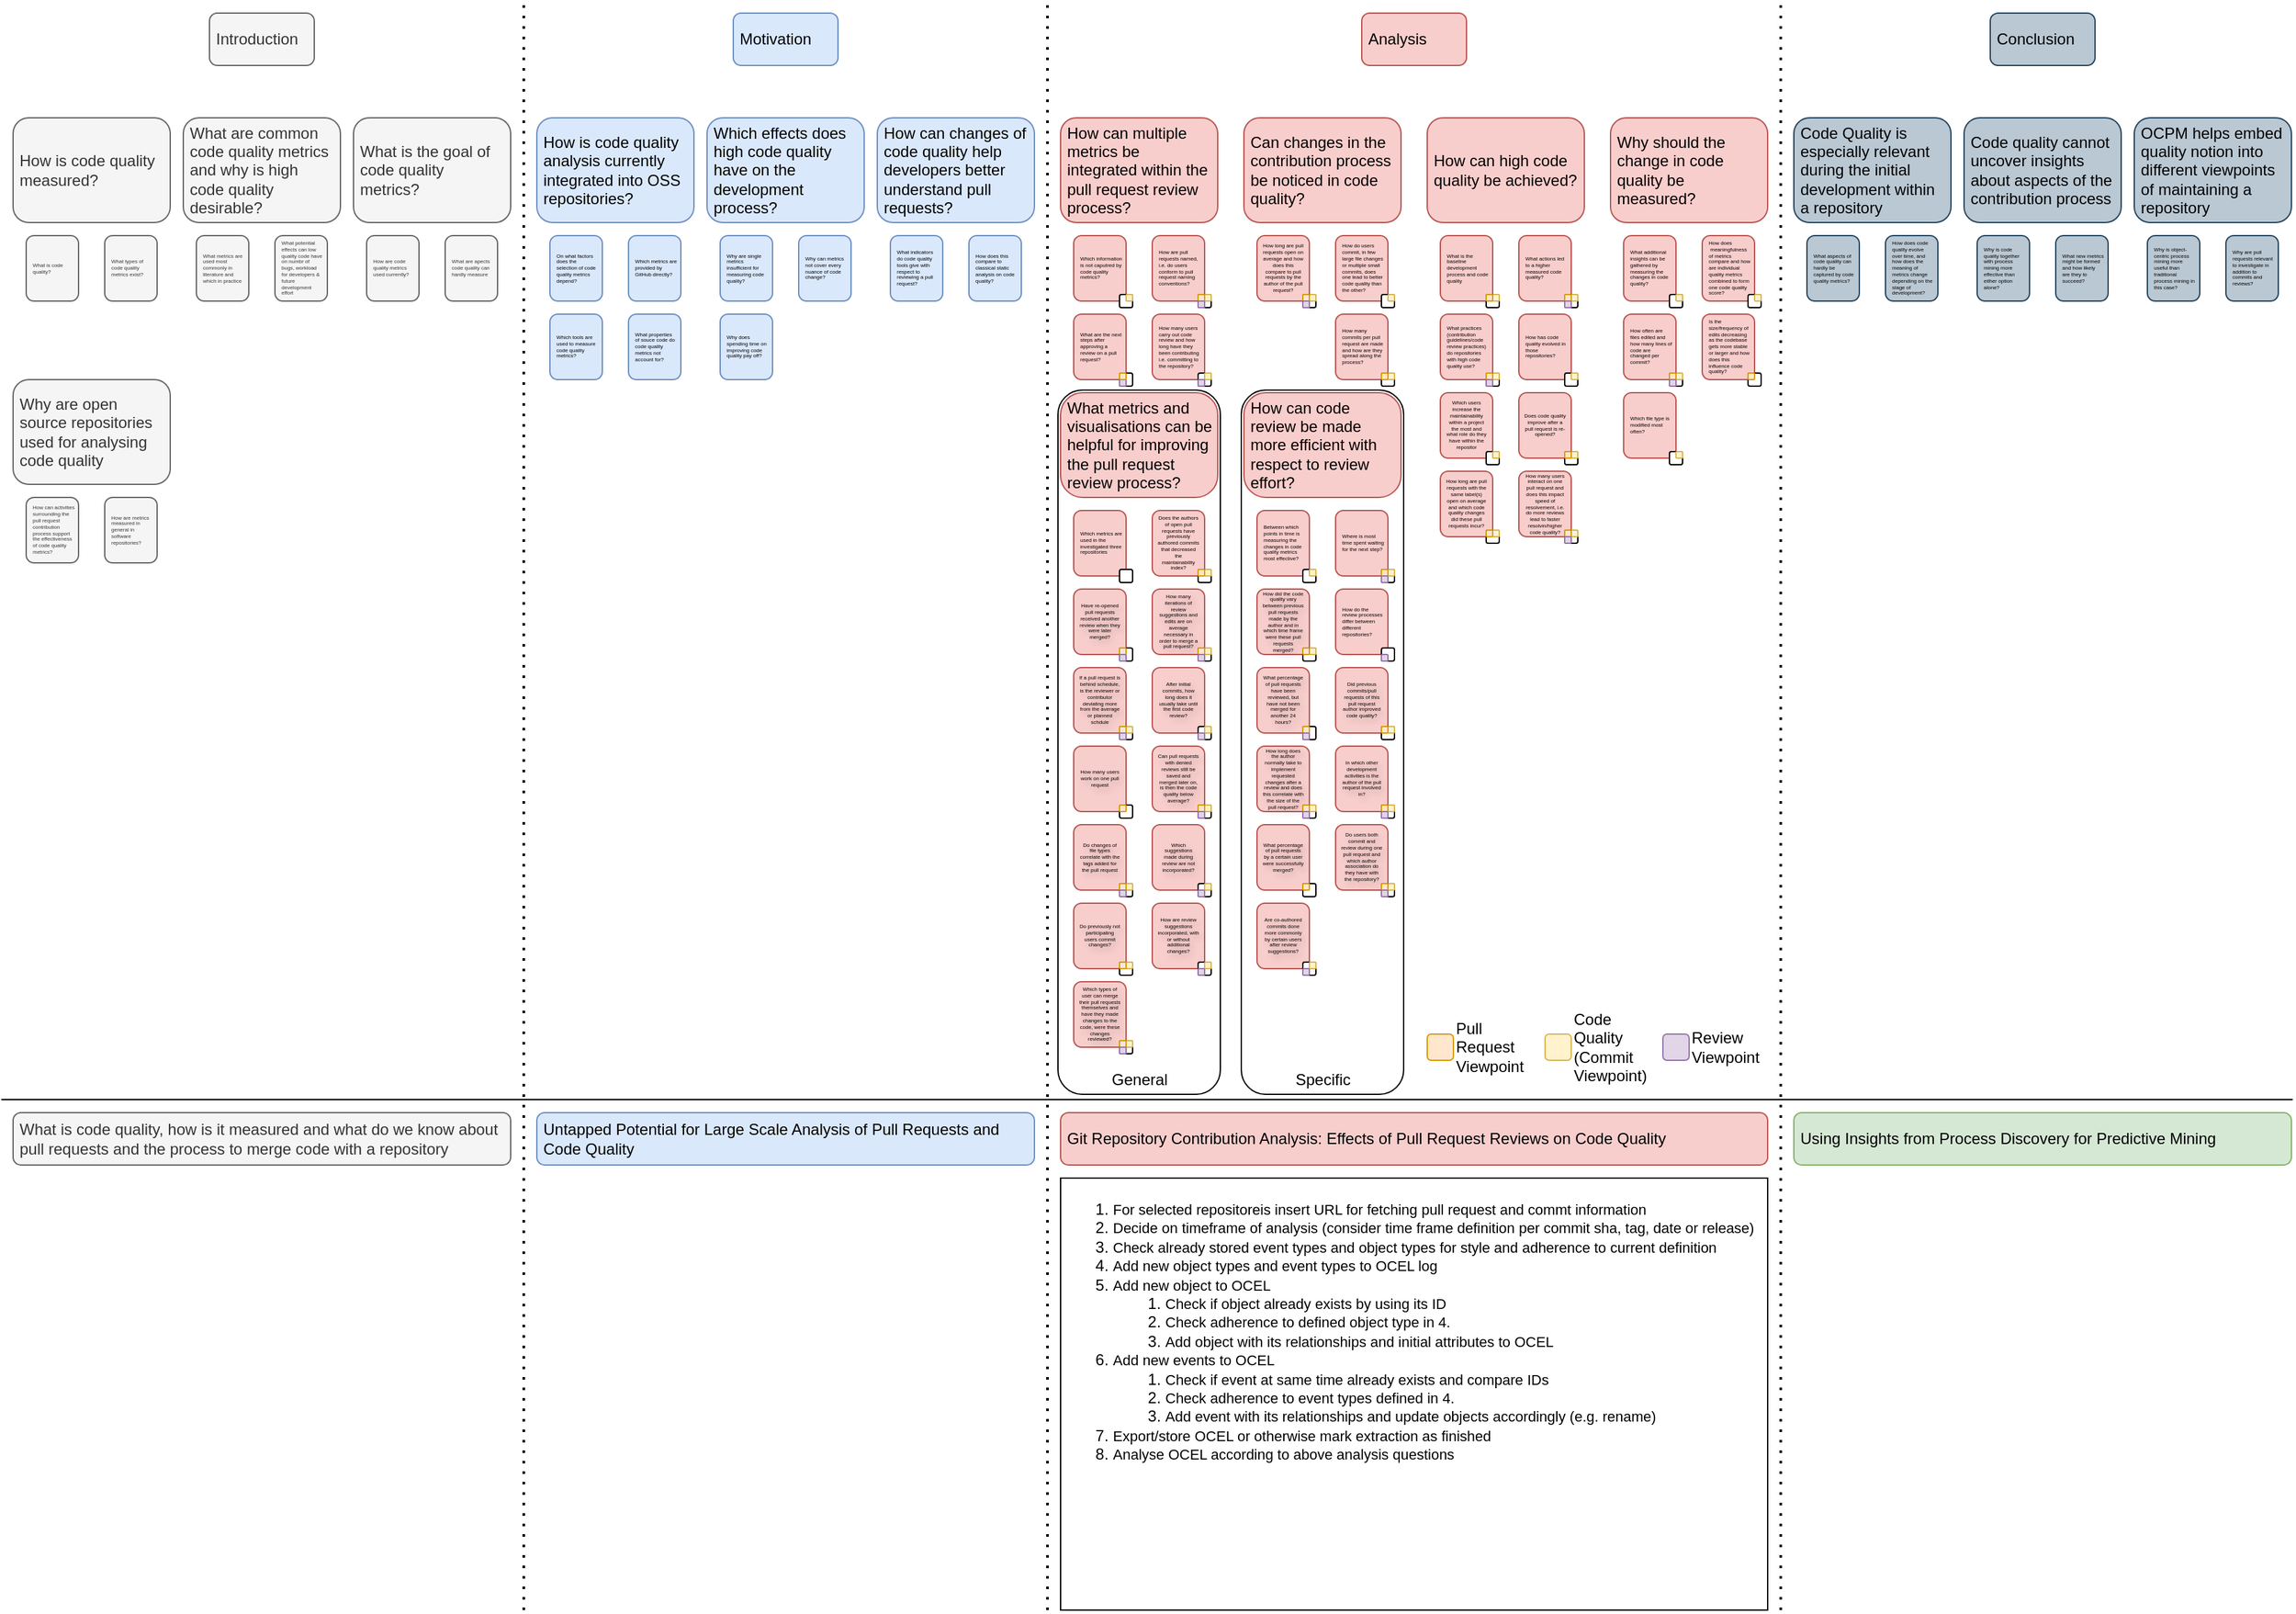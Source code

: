 <mxfile>
    <diagram name="Anaysis-Goals" id="97916047-d0de-89f5-080d-49f4d83e522f">
        <mxGraphModel dx="613" dy="315" grid="1" gridSize="10" guides="1" tooltips="1" connect="1" arrows="1" fold="1" page="1" pageScale="1.5" pageWidth="1169" pageHeight="827" background="none" math="0" shadow="0">
            <root>
                <mxCell id="0"/>
                <mxCell id="1" parent="0"/>
                <mxCell id="282" value="What practices (contribution guidelines/code review practices) do repositories with high code quality use?" style="rounded=1;align=left;perimeterSpacing=3;strokeWidth=1;spacingLeft=0;spacingBottom=0;spacingTop=0;spacingRight=0;spacing=5;fontSize=4;fillColor=#f8cecc;strokeColor=#b85450;whiteSpace=wrap;" parent="1" vertex="1">
                    <mxGeometry x="1100" y="240" width="40" height="50" as="geometry"/>
                </mxCell>
                <mxCell id="275" value="" style="rounded=1;whiteSpace=wrap;html=1;" parent="1" vertex="1">
                    <mxGeometry x="948" y="298" width="124" height="538" as="geometry"/>
                </mxCell>
                <mxCell id="274" value="" style="rounded=1;whiteSpace=wrap;html=1;" parent="1" vertex="1">
                    <mxGeometry x="808" y="298" width="124" height="538" as="geometry"/>
                </mxCell>
                <mxCell id="WlSLyMddTxWrjb-d0O-I-55" value="&lt;span style=&quot;color: rgb(0, 0, 0);&quot;&gt;Git Repository Contribution Analysis: Effects of Pull Request Reviews on Code Quality&lt;/span&gt;" style="rounded=1;whiteSpace=wrap;html=1;align=left;perimeterSpacing=3;strokeWidth=1;spacingLeft=0;spacingBottom=0;spacingTop=0;spacingRight=0;spacing=5;fillColor=#f8cecc;strokeColor=#b85450;" parent="1" vertex="1">
                    <mxGeometry x="810" y="850" width="540" height="40" as="geometry"/>
                </mxCell>
                <mxCell id="WlSLyMddTxWrjb-d0O-I-58" value="How can code review be made more efficient with respect to review effort?" style="rounded=1;whiteSpace=wrap;html=1;align=left;perimeterSpacing=3;strokeWidth=1;spacingLeft=0;spacingBottom=0;spacingTop=0;spacingRight=0;spacing=5;fillColor=#f8cecc;strokeColor=#b85450;arcSize=21;" parent="1" vertex="1">
                    <mxGeometry x="950" y="300" width="120" height="80" as="geometry"/>
                </mxCell>
                <mxCell id="WlSLyMddTxWrjb-d0O-I-62" value="How can multiple metrics be integrated within the pull request review process?" style="rounded=1;whiteSpace=wrap;html=1;align=left;perimeterSpacing=3;strokeWidth=1;spacingLeft=0;spacingBottom=0;spacingTop=0;spacingRight=0;spacing=5;fillColor=#f8cecc;strokeColor=#b85450;" parent="1" vertex="1">
                    <mxGeometry x="810" y="90" width="120" height="80" as="geometry"/>
                </mxCell>
                <mxCell id="WlSLyMddTxWrjb-d0O-I-65" value="Why should the change in code quality be measured?&amp;nbsp;" style="rounded=1;whiteSpace=wrap;html=1;align=left;perimeterSpacing=3;strokeWidth=1;spacingLeft=0;spacingBottom=0;spacingTop=0;spacingRight=0;spacing=5;fillColor=#f8cecc;strokeColor=#b85450;" parent="1" vertex="1">
                    <mxGeometry x="1230" y="90" width="120" height="80" as="geometry"/>
                </mxCell>
                <mxCell id="WlSLyMddTxWrjb-d0O-I-96" value="What metrics and visualisations can be helpful for improving the pull request review process?" style="rounded=1;whiteSpace=wrap;html=1;align=left;perimeterSpacing=3;strokeWidth=1;spacingLeft=0;spacingBottom=0;spacingTop=0;spacingRight=0;spacing=5;fillColor=#f8cecc;strokeColor=#b85450;arcSize=21;" parent="1" vertex="1">
                    <mxGeometry x="810" y="300" width="120" height="80" as="geometry"/>
                </mxCell>
                <mxCell id="WlSLyMddTxWrjb-d0O-I-98" value="Can changes in the contribution process be noticed in code quality?" style="rounded=1;whiteSpace=wrap;html=1;align=left;perimeterSpacing=3;strokeWidth=1;spacingLeft=0;spacingBottom=0;spacingTop=0;spacingRight=0;spacing=5;fillColor=#f8cecc;strokeColor=#b85450;" parent="1" vertex="1">
                    <mxGeometry x="950" y="90" width="120" height="80" as="geometry"/>
                </mxCell>
                <mxCell id="WlSLyMddTxWrjb-d0O-I-110" value="What are common code quality metrics and why is high code quality desirable?" style="rounded=1;whiteSpace=wrap;html=1;align=left;perimeterSpacing=3;strokeWidth=1;spacingLeft=0;spacingBottom=0;spacingTop=0;spacingRight=0;spacing=5;fillColor=#f5f5f5;fontColor=#333333;strokeColor=#666666;" parent="1" vertex="1">
                    <mxGeometry x="140" y="90" width="120" height="80" as="geometry"/>
                </mxCell>
                <mxCell id="WlSLyMddTxWrjb-d0O-I-111" value="What is the goal of code quality metrics?" style="rounded=1;whiteSpace=wrap;html=1;align=left;perimeterSpacing=3;strokeWidth=1;spacingLeft=0;spacingBottom=0;spacingTop=0;spacingRight=0;spacing=5;fillColor=#f5f5f5;fontColor=#333333;strokeColor=#666666;" parent="1" vertex="1">
                    <mxGeometry x="270" y="90" width="120" height="80" as="geometry"/>
                </mxCell>
                <mxCell id="WlSLyMddTxWrjb-d0O-I-112" value="How can high code quality be achieved?" style="rounded=1;whiteSpace=wrap;html=1;align=left;perimeterSpacing=3;strokeWidth=1;spacingLeft=0;spacingBottom=0;spacingTop=0;spacingRight=0;spacing=5;fillColor=#f8cecc;strokeColor=#b85450;" parent="1" vertex="1">
                    <mxGeometry x="1090" y="90" width="120" height="80" as="geometry"/>
                </mxCell>
                <mxCell id="WlSLyMddTxWrjb-d0O-I-124" value="What additional insights can be gathered by measuring the changes in code quality?" style="rounded=1;whiteSpace=wrap;html=1;align=left;perimeterSpacing=3;strokeWidth=1;spacingLeft=0;spacingBottom=0;spacingTop=0;spacingRight=0;spacing=5;fontSize=4;fillColor=#f8cecc;strokeColor=#b85450;" parent="1" vertex="1">
                    <mxGeometry x="1240" y="180" width="40" height="50" as="geometry"/>
                </mxCell>
                <mxCell id="WlSLyMddTxWrjb-d0O-I-127" value="Which metrics are used in the investigated three repositories" style="rounded=1;whiteSpace=wrap;html=1;align=left;perimeterSpacing=3;strokeWidth=1;spacingLeft=0;spacingBottom=0;spacingTop=0;spacingRight=0;spacing=5;fontSize=4;fillColor=#f8cecc;strokeColor=#b85450;" parent="1" vertex="1">
                    <mxGeometry x="820" y="390" width="40" height="50" as="geometry"/>
                </mxCell>
                <mxCell id="WlSLyMddTxWrjb-d0O-I-130" value="What aspects of code quality can hardly be captured by code quality metrics?" style="rounded=1;whiteSpace=wrap;html=1;align=left;perimeterSpacing=3;strokeWidth=1;spacingLeft=0;spacingBottom=0;spacingTop=0;spacingRight=0;spacing=5;fontSize=4;fillColor=#bac8d3;strokeColor=#23445d;" parent="1" vertex="1">
                    <mxGeometry x="1380" y="180" width="40" height="50" as="geometry"/>
                </mxCell>
                <mxCell id="WlSLyMddTxWrjb-d0O-I-135" value="How has code quality evolved in those repositories?" style="rounded=1;whiteSpace=wrap;html=1;align=left;perimeterSpacing=3;strokeWidth=1;spacingLeft=0;spacingBottom=0;spacingTop=0;spacingRight=0;spacing=5;fontSize=4;fillColor=#f8cecc;strokeColor=#b85450;" parent="1" vertex="1">
                    <mxGeometry x="1160" y="240" width="40" height="50" as="geometry"/>
                </mxCell>
                <mxCell id="WlSLyMddTxWrjb-d0O-I-136" value="What actions led to a higher measured code quality?" style="rounded=1;whiteSpace=wrap;html=1;align=left;perimeterSpacing=3;strokeWidth=1;spacingLeft=0;spacingBottom=0;spacingTop=0;spacingRight=0;spacing=5;fontSize=4;fillColor=#f8cecc;strokeColor=#b85450;" parent="1" vertex="1">
                    <mxGeometry x="1160" y="180" width="40" height="50" as="geometry"/>
                </mxCell>
                <mxCell id="WlSLyMddTxWrjb-d0O-I-139" value="How does &amp;nbsp;meaningfulness of metrics compare and how are individual quality metrics combined to form one code quality score?" style="rounded=1;whiteSpace=wrap;html=1;align=left;perimeterSpacing=3;strokeWidth=1;spacingLeft=0;spacingBottom=0;spacingTop=0;spacingRight=0;spacing=5;fontSize=4;fillColor=#f8cecc;strokeColor=#b85450;" parent="1" vertex="1">
                    <mxGeometry x="1300" y="180" width="40" height="50" as="geometry"/>
                </mxCell>
                <mxCell id="WlSLyMddTxWrjb-d0O-I-142" value="Between which points in time is measuring the changes in code quality metrics most effective?" style="rounded=1;whiteSpace=wrap;html=1;align=left;perimeterSpacing=3;strokeWidth=1;spacingLeft=0;spacingBottom=0;spacingTop=0;spacingRight=0;spacing=5;fontSize=4;fillColor=#f8cecc;strokeColor=#b85450;" parent="1" vertex="1">
                    <mxGeometry x="960" y="390" width="40" height="50" as="geometry"/>
                </mxCell>
                <mxCell id="WlSLyMddTxWrjb-d0O-I-159" value="Which information is not caputred by code quality metrics?" style="rounded=1;whiteSpace=wrap;html=1;align=left;perimeterSpacing=3;strokeWidth=1;spacingLeft=0;spacingBottom=0;spacingTop=0;spacingRight=0;spacing=5;fontSize=4;fillColor=#f8cecc;strokeColor=#b85450;" parent="1" vertex="1">
                    <mxGeometry x="820" y="180" width="40" height="50" as="geometry"/>
                </mxCell>
                <mxCell id="WlSLyMddTxWrjb-d0O-I-163" value="What is the baseline development process and code quality" style="rounded=1;whiteSpace=wrap;html=1;align=left;perimeterSpacing=3;strokeWidth=1;spacingLeft=0;spacingBottom=0;spacingTop=0;spacingRight=0;spacing=5;fontSize=4;fillColor=#f8cecc;strokeColor=#b85450;" parent="1" vertex="1">
                    <mxGeometry x="1100" y="180" width="40" height="50" as="geometry"/>
                </mxCell>
                <mxCell id="WlSLyMddTxWrjb-d0O-I-169" value="What is code quality?" style="rounded=1;whiteSpace=wrap;html=1;align=left;perimeterSpacing=3;strokeWidth=1;spacingLeft=0;spacingBottom=0;spacingTop=0;spacingRight=0;spacing=5;fontSize=4;fillColor=#f5f5f5;fontColor=#333333;strokeColor=#666666;" parent="1" vertex="1">
                    <mxGeometry x="20" y="180" width="40" height="50" as="geometry"/>
                </mxCell>
                <mxCell id="M1kuKOY4G_Xc1Gv_RkIK-1" value="Introduction" style="rounded=1;whiteSpace=wrap;html=1;align=left;perimeterSpacing=3;strokeWidth=1;spacingLeft=0;spacingBottom=0;spacingTop=0;spacingRight=0;spacing=5;fillColor=#f5f5f5;fontColor=#333333;strokeColor=#666666;" parent="1" vertex="1">
                    <mxGeometry x="160" y="10" width="80" height="40" as="geometry"/>
                </mxCell>
                <mxCell id="M1kuKOY4G_Xc1Gv_RkIK-2" value="Motivation" style="rounded=1;whiteSpace=wrap;html=1;align=left;perimeterSpacing=3;strokeWidth=1;spacingLeft=0;spacingBottom=0;spacingTop=0;spacingRight=0;spacing=5;fillColor=#dae8fc;strokeColor=#6c8ebf;" parent="1" vertex="1">
                    <mxGeometry x="560" y="10" width="80" height="40" as="geometry"/>
                </mxCell>
                <mxCell id="M1kuKOY4G_Xc1Gv_RkIK-3" value="Analysis" style="rounded=1;whiteSpace=wrap;html=1;align=left;perimeterSpacing=3;strokeWidth=1;spacingLeft=0;spacingBottom=0;spacingTop=0;spacingRight=0;spacing=5;fillColor=#f8cecc;strokeColor=#b85450;" parent="1" vertex="1">
                    <mxGeometry x="1040" y="10" width="80" height="40" as="geometry"/>
                </mxCell>
                <mxCell id="M1kuKOY4G_Xc1Gv_RkIK-4" value="Conclusion" style="rounded=1;whiteSpace=wrap;html=1;align=left;perimeterSpacing=3;strokeWidth=1;spacingLeft=0;spacingBottom=0;spacingTop=0;spacingRight=0;spacing=5;fillColor=#bac8d3;strokeColor=#23445d;" parent="1" vertex="1">
                    <mxGeometry x="1520" y="10" width="80" height="40" as="geometry"/>
                </mxCell>
                <mxCell id="4" value="" style="endArrow=none;dashed=1;html=1;dashPattern=1 3;strokeWidth=2;" parent="1" edge="1">
                    <mxGeometry width="50" height="50" relative="1" as="geometry">
                        <mxPoint x="400" y="1230" as="sourcePoint"/>
                        <mxPoint x="400" y="1" as="targetPoint"/>
                    </mxGeometry>
                </mxCell>
                <mxCell id="5" value="" style="endArrow=none;dashed=1;html=1;dashPattern=1 3;strokeWidth=2;" parent="1" edge="1">
                    <mxGeometry width="50" height="50" relative="1" as="geometry">
                        <mxPoint x="800" y="1230" as="sourcePoint"/>
                        <mxPoint x="800" y="1" as="targetPoint"/>
                    </mxGeometry>
                </mxCell>
                <mxCell id="6" value="" style="endArrow=none;dashed=1;html=1;dashPattern=1 3;strokeWidth=2;" parent="1" edge="1">
                    <mxGeometry width="50" height="50" relative="1" as="geometry">
                        <mxPoint x="1360" y="1230" as="sourcePoint"/>
                        <mxPoint x="1360" y="1" as="targetPoint"/>
                    </mxGeometry>
                </mxCell>
                <mxCell id="8" value="How is code quality measured?" style="rounded=1;whiteSpace=wrap;html=1;align=left;perimeterSpacing=3;strokeWidth=1;spacingLeft=0;spacingBottom=0;spacingTop=0;spacingRight=0;spacing=5;fillColor=#f5f5f5;fontColor=#333333;strokeColor=#666666;" parent="1" vertex="1">
                    <mxGeometry x="10" y="90" width="120" height="80" as="geometry"/>
                </mxCell>
                <mxCell id="12" value="Which effects does high code quality have on the development process?" style="rounded=1;whiteSpace=wrap;html=1;align=left;perimeterSpacing=3;strokeWidth=1;spacingLeft=0;spacingBottom=0;spacingTop=0;spacingRight=0;spacing=5;fillColor=#dae8fc;strokeColor=#6c8ebf;" parent="1" vertex="1">
                    <mxGeometry x="540" y="90" width="120" height="80" as="geometry"/>
                </mxCell>
                <mxCell id="13" value="How is code quality analysis currently integrated into OSS repositories?" style="rounded=1;whiteSpace=wrap;html=1;align=left;perimeterSpacing=3;strokeWidth=1;spacingLeft=0;spacingBottom=0;spacingTop=0;spacingRight=0;spacing=5;fillColor=#dae8fc;strokeColor=#6c8ebf;" parent="1" vertex="1">
                    <mxGeometry x="410" y="90" width="120" height="80" as="geometry"/>
                </mxCell>
                <mxCell id="14" value="&lt;font&gt;How does this compare to classical static analysis on code quality?&lt;/font&gt;" style="rounded=1;whiteSpace=wrap;html=1;align=left;perimeterSpacing=3;strokeWidth=1;spacingLeft=0;spacingBottom=0;spacingTop=0;spacingRight=0;spacing=5;fontSize=4;fillColor=#dae8fc;strokeColor=#6c8ebf;" parent="1" vertex="1">
                    <mxGeometry x="740" y="180" width="40" height="50" as="geometry"/>
                </mxCell>
                <mxCell id="15" value="Why can metrics not cover every nuance of code change?" style="rounded=1;whiteSpace=wrap;html=1;align=left;perimeterSpacing=3;strokeWidth=1;spacingLeft=0;spacingBottom=0;spacingTop=0;spacingRight=0;spacing=5;fontSize=4;fillColor=#dae8fc;strokeColor=#6c8ebf;" parent="1" vertex="1">
                    <mxGeometry x="610" y="180" width="40" height="50" as="geometry"/>
                </mxCell>
                <mxCell id="16" value="On what factors does the selection of code quality metrics depend?" style="rounded=1;whiteSpace=wrap;html=1;align=left;perimeterSpacing=3;strokeWidth=1;spacingLeft=0;spacingBottom=0;spacingTop=0;spacingRight=0;spacing=5;fontSize=4;fillColor=#dae8fc;strokeColor=#6c8ebf;" parent="1" vertex="1">
                    <mxGeometry x="420" y="180" width="40" height="50" as="geometry"/>
                </mxCell>
                <mxCell id="17" value="Why are single metrics insufficient for measuring code quality?" style="rounded=1;whiteSpace=wrap;html=1;align=left;perimeterSpacing=3;strokeWidth=1;spacingLeft=0;spacingBottom=0;spacingTop=0;spacingRight=0;spacing=5;fontSize=4;fillColor=#dae8fc;strokeColor=#6c8ebf;" parent="1" vertex="1">
                    <mxGeometry x="550" y="180" width="40" height="50" as="geometry"/>
                </mxCell>
                <mxCell id="18" value="Which tools are used to measure code quality metrics?" style="rounded=1;whiteSpace=wrap;html=1;align=left;perimeterSpacing=3;strokeWidth=1;spacingLeft=0;spacingBottom=0;spacingTop=0;spacingRight=0;spacing=5;fontSize=4;fillColor=#dae8fc;strokeColor=#6c8ebf;" parent="1" vertex="1">
                    <mxGeometry x="420" y="240" width="40" height="50" as="geometry"/>
                </mxCell>
                <mxCell id="19" value="What indicators do code quality tools give with respect to reviewing a pull request?" style="rounded=1;whiteSpace=wrap;html=1;align=left;perimeterSpacing=3;strokeWidth=1;spacingLeft=0;spacingBottom=0;spacingTop=0;spacingRight=0;spacing=5;fontSize=4;fillColor=#dae8fc;strokeColor=#6c8ebf;" parent="1" vertex="1">
                    <mxGeometry x="680" y="180" width="40" height="50" as="geometry"/>
                </mxCell>
                <mxCell id="20" value="Which metrics are provided by GitHub directly?" style="rounded=1;whiteSpace=wrap;html=1;align=left;perimeterSpacing=3;strokeWidth=1;spacingLeft=0;spacingBottom=0;spacingTop=0;spacingRight=0;spacing=5;fontSize=4;fillColor=#dae8fc;strokeColor=#6c8ebf;" parent="1" vertex="1">
                    <mxGeometry x="480" y="180" width="40" height="50" as="geometry"/>
                </mxCell>
                <mxCell id="21" value="Why does spending time on improving code quality pay off?" style="rounded=1;whiteSpace=wrap;html=1;align=left;perimeterSpacing=3;strokeWidth=1;spacingLeft=0;spacingBottom=0;spacingTop=0;spacingRight=0;spacing=5;fontSize=4;fillColor=#dae8fc;strokeColor=#6c8ebf;" parent="1" vertex="1">
                    <mxGeometry x="550" y="240" width="40" height="50" as="geometry"/>
                </mxCell>
                <mxCell id="23" value="What properties of souce code do code quality metrics not account for?" style="rounded=1;whiteSpace=wrap;html=1;align=left;perimeterSpacing=3;strokeWidth=1;spacingLeft=0;spacingBottom=0;spacingTop=0;spacingRight=0;spacing=5;fontSize=4;fillColor=#dae8fc;strokeColor=#6c8ebf;" parent="1" vertex="1">
                    <mxGeometry x="480" y="240" width="40" height="50" as="geometry"/>
                </mxCell>
                <mxCell id="24" value="Why are open source repositories used for analysing code quality" style="rounded=1;whiteSpace=wrap;html=1;align=left;perimeterSpacing=3;strokeWidth=1;spacingLeft=0;spacingBottom=0;spacingTop=0;spacingRight=0;spacing=5;fillColor=#f5f5f5;fontColor=#333333;strokeColor=#666666;" parent="1" vertex="1">
                    <mxGeometry x="10" y="290" width="120" height="80" as="geometry"/>
                </mxCell>
                <mxCell id="26" value="What types of code quality metrics exist?" style="rounded=1;whiteSpace=wrap;html=1;align=left;perimeterSpacing=3;strokeWidth=1;spacingLeft=0;spacingBottom=0;spacingTop=0;spacingRight=0;spacing=5;fontSize=4;fillColor=#f5f5f5;fontColor=#333333;strokeColor=#666666;" parent="1" vertex="1">
                    <mxGeometry x="80" y="180" width="40" height="50" as="geometry"/>
                </mxCell>
                <mxCell id="27" value="What metrics are used most commonly in literature and which in practice" style="rounded=1;whiteSpace=wrap;html=1;align=left;perimeterSpacing=3;strokeWidth=1;spacingLeft=0;spacingBottom=0;spacingTop=0;spacingRight=0;spacing=5;fontSize=4;fillColor=#f5f5f5;fontColor=#333333;strokeColor=#666666;" parent="1" vertex="1">
                    <mxGeometry x="150" y="180" width="40" height="50" as="geometry"/>
                </mxCell>
                <mxCell id="30" value="What potential effects can low quality code have on numbr of bugs, workload for developers &amp;amp; future development effort" style="rounded=1;whiteSpace=wrap;html=1;align=left;perimeterSpacing=3;strokeWidth=1;spacingLeft=0;spacingBottom=0;spacingTop=0;spacingRight=0;spacing=5;fontSize=4;fillColor=#f5f5f5;fontColor=#333333;strokeColor=#666666;" parent="1" vertex="1">
                    <mxGeometry x="210" y="180" width="40" height="50" as="geometry"/>
                </mxCell>
                <mxCell id="31" value="How are code quality metrics used currently?&lt;span style=&quot;font-family: monospace; font-size: 0px; text-wrap-mode: nowrap;&quot;&gt;%3CmxGraphModel%3E%3Croot%3E%3CmxCell%20id%3D%220%22%2F%3E%3CmxCell%20id%3D%221%22%20parent%3D%220%22%2F%3E%3CmxCell%20id%3D%222%22%20value%3D%22%22%20style%3D%22rounded%3D1%3BwhiteSpace%3Dwrap%3Bhtml%3D1%3Balign%3Dleft%3BperimeterSpacing%3D3%3BstrokeWidth%3D1%3BspacingLeft%3D0%3BspacingBottom%3D0%3BspacingTop%3D0%3BspacingRight%3D0%3Bspacing%3D5%3BfontSize%3D4%3BfillColor%3D%23f5f5f5%3BfontColor%3D%23333333%3BstrokeColor%3D%23666666%3B%22%20vertex%3D%221%22%20parent%3D%221%22%3E%3CmxGeometry%20x%3D%22180%22%20y%3D%22180%22%20width%3D%2240%22%20height%3D%2250%22%20as%3D%22geometry%22%2F%3E%3C%2FmxCell%3E%3C%2Froot%3E%3C%2FmxGraphModel%3E&lt;/span&gt;" style="rounded=1;whiteSpace=wrap;html=1;align=left;perimeterSpacing=3;strokeWidth=1;spacingLeft=0;spacingBottom=0;spacingTop=0;spacingRight=0;spacing=5;fontSize=4;fillColor=#f5f5f5;fontColor=#333333;strokeColor=#666666;" parent="1" vertex="1">
                    <mxGeometry x="280" y="180" width="40" height="50" as="geometry"/>
                </mxCell>
                <mxCell id="32" value="What are apects code quality can hardly measure" style="rounded=1;whiteSpace=wrap;html=1;align=left;perimeterSpacing=3;strokeWidth=1;spacingLeft=0;spacingBottom=0;spacingTop=0;spacingRight=0;spacing=5;fontSize=4;fillColor=#f5f5f5;fontColor=#333333;strokeColor=#666666;" parent="1" vertex="1">
                    <mxGeometry x="340" y="180" width="40" height="50" as="geometry"/>
                </mxCell>
                <mxCell id="33" value="How can activities surrounding the pull request contribution process support the effectiveness of code quality metrics?" style="rounded=1;whiteSpace=wrap;html=1;align=left;perimeterSpacing=3;strokeWidth=1;spacingLeft=0;spacingBottom=0;spacingTop=0;spacingRight=0;spacing=5;fontSize=4;fillColor=#f5f5f5;fontColor=#333333;strokeColor=#666666;" parent="1" vertex="1">
                    <mxGeometry x="20" y="380" width="40" height="50" as="geometry"/>
                </mxCell>
                <mxCell id="34" value="How are metrics measured in general in software repositories?" style="rounded=1;whiteSpace=wrap;html=1;align=left;perimeterSpacing=3;strokeWidth=1;spacingLeft=0;spacingBottom=0;spacingTop=0;spacingRight=0;spacing=5;fontSize=4;fillColor=#f5f5f5;fontColor=#333333;strokeColor=#666666;" parent="1" vertex="1">
                    <mxGeometry x="80" y="380" width="40" height="50" as="geometry"/>
                </mxCell>
                <mxCell id="35" value="" style="endArrow=none;html=1;" parent="1" edge="1">
                    <mxGeometry width="50" height="50" relative="1" as="geometry">
                        <mxPoint x="1" y="840" as="sourcePoint"/>
                        <mxPoint x="1751" y="840" as="targetPoint"/>
                    </mxGeometry>
                </mxCell>
                <mxCell id="36" value="How can changes of code quality help developers better understand pull requests?" style="rounded=1;whiteSpace=wrap;html=1;align=left;perimeterSpacing=3;strokeWidth=1;spacingLeft=0;spacingBottom=0;spacingTop=0;spacingRight=0;spacing=5;fillColor=#dae8fc;strokeColor=#6c8ebf;" parent="1" vertex="1">
                    <mxGeometry x="670" y="90" width="120" height="80" as="geometry"/>
                </mxCell>
                <mxCell id="37" value="Code Quality (Commit Viewpoint)" style="rounded=1;whiteSpace=wrap;html=1;fillColor=#fff2cc;strokeColor=#d6b656;align=left;verticalAlign=middle;spacingLeft=0;labelPosition=right;verticalLabelPosition=middle;" parent="1" vertex="1">
                    <mxGeometry x="1180" y="790" width="20" height="20" as="geometry"/>
                </mxCell>
                <mxCell id="38" value="Pull Request Viewpoint" style="rounded=1;whiteSpace=wrap;html=1;fillColor=#ffe6cc;strokeColor=#d79b00;align=left;verticalAlign=middle;spacingLeft=0;labelPosition=right;verticalLabelPosition=middle;" parent="1" vertex="1">
                    <mxGeometry x="1090" y="790" width="20" height="20" as="geometry"/>
                </mxCell>
                <mxCell id="39" value="Review Viewpoint" style="rounded=1;whiteSpace=wrap;html=1;fillColor=#e1d5e7;strokeColor=#9673a6;align=left;verticalAlign=middle;spacingLeft=0;labelPosition=right;verticalLabelPosition=middle;" parent="1" vertex="1">
                    <mxGeometry x="1270" y="790" width="20" height="20" as="geometry"/>
                </mxCell>
                <mxCell id="40" value="Using Insights from Process Discovery for Predictive Mining" style="rounded=1;whiteSpace=wrap;html=1;align=left;perimeterSpacing=3;strokeWidth=1;spacingLeft=0;spacingBottom=0;spacingTop=0;spacingRight=0;spacing=5;fillColor=#d5e8d4;strokeColor=#82b366;" parent="1" vertex="1">
                    <mxGeometry x="1370" y="850" width="380" height="40" as="geometry"/>
                </mxCell>
                <mxCell id="41" value="Code Quality is especially relevant during the initial development within a repository" style="rounded=1;whiteSpace=wrap;html=1;align=left;perimeterSpacing=3;strokeWidth=1;spacingLeft=0;spacingBottom=0;spacingTop=0;spacingRight=0;spacing=5;fillColor=#bac8d3;strokeColor=#23445d;" parent="1" vertex="1">
                    <mxGeometry x="1370" y="90" width="120" height="80" as="geometry"/>
                </mxCell>
                <mxCell id="42" value="Code quality cannot uncover insights about aspects of the contribution process" style="rounded=1;whiteSpace=wrap;html=1;align=left;perimeterSpacing=3;strokeWidth=1;spacingLeft=0;spacingBottom=0;spacingTop=0;spacingRight=0;spacing=5;fillColor=#bac8d3;strokeColor=#23445d;" parent="1" vertex="1">
                    <mxGeometry x="1500" y="90" width="120" height="80" as="geometry"/>
                </mxCell>
                <mxCell id="43" value="OCPM helps embed quality notion into different viewpoints of maintaining a repository" style="rounded=1;whiteSpace=wrap;html=1;align=left;perimeterSpacing=3;strokeWidth=1;spacingLeft=0;spacingBottom=0;spacingTop=0;spacingRight=0;spacing=5;fillColor=#bac8d3;strokeColor=#23445d;" parent="1" vertex="1">
                    <mxGeometry x="1630" y="90" width="120" height="80" as="geometry"/>
                </mxCell>
                <mxCell id="44" value="Where is most time spent waiting for the next step?" style="rounded=1;whiteSpace=wrap;html=1;align=left;perimeterSpacing=3;strokeWidth=1;spacingLeft=0;spacingBottom=0;spacingTop=0;spacingRight=0;spacing=5;fontSize=4;fillColor=#f8cecc;strokeColor=#b85450;" parent="1" vertex="1">
                    <mxGeometry x="1020" y="390" width="40" height="50" as="geometry"/>
                </mxCell>
                <mxCell id="45" value="How do the review processes differ between different repositories?" style="rounded=1;whiteSpace=wrap;html=1;align=left;perimeterSpacing=3;strokeWidth=1;spacingLeft=0;spacingBottom=0;spacingTop=0;spacingRight=0;spacing=5;fontSize=4;fillColor=#f8cecc;strokeColor=#b85450;" parent="1" vertex="1">
                    <mxGeometry x="1020" y="450" width="40" height="50" as="geometry"/>
                </mxCell>
                <mxCell id="48" value="&lt;span style=&quot;color: rgb(0, 0, 0);&quot;&gt;Untapped Potential for Large Scale Analysis of Pull Requests and Code Quality&lt;/span&gt;" style="rounded=1;whiteSpace=wrap;html=1;align=left;perimeterSpacing=3;strokeWidth=1;spacingLeft=0;spacingBottom=0;spacingTop=0;spacingRight=0;spacing=5;fillColor=#dae8fc;strokeColor=#6c8ebf;" parent="1" vertex="1">
                    <mxGeometry x="410" y="850" width="380" height="40" as="geometry"/>
                </mxCell>
                <mxCell id="50" value="What is code quality, how is it measured and what do we know about pull requests and the process to merge code with a repository" style="rounded=1;whiteSpace=wrap;html=1;align=left;perimeterSpacing=3;strokeWidth=1;spacingLeft=0;spacingBottom=0;spacingTop=0;spacingRight=0;spacing=5;fillColor=#f5f5f5;strokeColor=#666666;fontColor=#333333;" parent="1" vertex="1">
                    <mxGeometry x="10" y="850" width="380" height="40" as="geometry"/>
                </mxCell>
                <mxCell id="51" value="&#xa;How long are pull requests open on average and how does this compare to pull requests by the author of the pull request?&#xa;" style="rounded=1;align=center;perimeterSpacing=3;strokeWidth=1;spacingLeft=0;spacingBottom=0;spacingTop=0;spacingRight=0;spacing=5;fontSize=4;fillColor=#f8cecc;strokeColor=#b85450;labelPosition=center;verticalLabelPosition=middle;verticalAlign=middle;whiteSpace=wrap;" parent="1" vertex="1">
                    <mxGeometry x="960" y="180" width="40" height="50" as="geometry"/>
                </mxCell>
                <mxCell id="54" value="Which users increase the maintainability within a project the most and what role do they have within the repositor" style="rounded=1;align=center;perimeterSpacing=3;strokeWidth=1;spacingLeft=0;spacingBottom=0;spacingTop=0;spacingRight=0;spacing=5;fontSize=4;fillColor=#f8cecc;strokeColor=#b85450;labelPosition=center;verticalLabelPosition=middle;verticalAlign=middle;whiteSpace=wrap;" parent="1" vertex="1">
                    <mxGeometry x="1100" y="300" width="40" height="50" as="geometry"/>
                </mxCell>
                <mxCell id="55" value="Does the authors of open pull requests have previously authored commits that decreased the maintainability index?" style="rounded=1;align=center;perimeterSpacing=3;strokeWidth=1;spacingLeft=0;spacingBottom=0;spacingTop=0;spacingRight=0;spacing=5;fontSize=4;fillColor=#f8cecc;strokeColor=#b85450;labelPosition=center;verticalLabelPosition=middle;verticalAlign=middle;whiteSpace=wrap;" parent="1" vertex="1">
                    <mxGeometry x="880" y="390" width="40" height="50" as="geometry"/>
                </mxCell>
                <mxCell id="57" value="How did the code quality vary between previous pull requests made by the author and in which time frame were these pull requests merged?" style="rounded=1;align=center;perimeterSpacing=3;strokeWidth=1;spacingLeft=0;spacingBottom=0;spacingTop=0;spacingRight=0;spacing=5;fontSize=4;fillColor=#f8cecc;strokeColor=#b85450;labelPosition=center;verticalLabelPosition=middle;verticalAlign=middle;whiteSpace=wrap;textShadow=1;" parent="1" vertex="1">
                    <mxGeometry x="960" y="450" width="40" height="50" as="geometry"/>
                </mxCell>
                <mxCell id="58" value="What percentage of pull requests have been reviewed, but have not been merged for another 24 hours?" style="rounded=1;align=center;perimeterSpacing=3;strokeWidth=1;spacingLeft=0;spacingBottom=0;spacingTop=0;spacingRight=0;spacing=5;fontSize=4;fillColor=#f8cecc;strokeColor=#b85450;labelPosition=center;verticalLabelPosition=middle;verticalAlign=middle;whiteSpace=wrap;textShadow=1;" parent="1" vertex="1">
                    <mxGeometry x="960" y="510" width="40" height="50" as="geometry"/>
                </mxCell>
                <mxCell id="61" value="Have re-opened pull requests received another review when they were later merged?" style="rounded=1;align=center;perimeterSpacing=3;strokeWidth=1;spacingLeft=0;spacingBottom=0;spacingTop=0;spacingRight=0;spacing=5;fontSize=4;fillColor=#f8cecc;strokeColor=#b85450;labelPosition=center;verticalLabelPosition=middle;verticalAlign=middle;whiteSpace=wrap;textShadow=1;" parent="1" vertex="1">
                    <mxGeometry x="820" y="450" width="40" height="50" as="geometry"/>
                </mxCell>
                <mxCell id="62" value="Did previous commits/pull requests of this pull request author improved code quality?" style="rounded=1;align=center;perimeterSpacing=3;strokeWidth=1;spacingLeft=0;spacingBottom=0;spacingTop=0;spacingRight=0;spacing=5;fontSize=4;fillColor=#f8cecc;strokeColor=#b85450;labelPosition=center;verticalLabelPosition=middle;verticalAlign=middle;whiteSpace=wrap;textShadow=1;" parent="1" vertex="1">
                    <mxGeometry x="1020" y="510" width="40" height="50" as="geometry"/>
                </mxCell>
                <mxCell id="63" value="How long does the author normally take to implement requested changes after a review and does this correlate with the size of the pull request?" style="rounded=1;align=center;perimeterSpacing=3;strokeWidth=1;spacingLeft=0;spacingBottom=0;spacingTop=0;spacingRight=0;spacing=5;fontSize=4;fillColor=#f8cecc;strokeColor=#b85450;labelPosition=center;verticalLabelPosition=middle;verticalAlign=middle;whiteSpace=wrap;textShadow=1;" parent="1" vertex="1">
                    <mxGeometry x="960" y="570" width="40" height="50" as="geometry"/>
                </mxCell>
                <mxCell id="64" value="Does code quality improve after a pull request is re-opened?" style="rounded=1;align=center;perimeterSpacing=3;strokeWidth=1;spacingLeft=0;spacingBottom=0;spacingTop=0;spacingRight=0;spacing=5;fontSize=4;fillColor=#f8cecc;strokeColor=#b85450;labelPosition=center;verticalLabelPosition=middle;verticalAlign=middle;whiteSpace=wrap;" parent="1" vertex="1">
                    <mxGeometry x="1160" y="300" width="40" height="50" as="geometry"/>
                </mxCell>
                <mxCell id="65" value="In which other development activities is the author of the pull request involved in?" style="rounded=1;align=center;perimeterSpacing=3;strokeWidth=1;spacingLeft=0;spacingBottom=0;spacingTop=0;spacingRight=0;spacing=5;fontSize=4;fillColor=#f8cecc;strokeColor=#b85450;labelPosition=center;verticalLabelPosition=middle;verticalAlign=middle;whiteSpace=wrap;textShadow=1;" parent="1" vertex="1">
                    <mxGeometry x="1020" y="570" width="40" height="50" as="geometry"/>
                </mxCell>
                <mxCell id="66" value="How long are pull requests with the same label(s) open on average and which code quality changes did these pull requests incur?" style="rounded=1;align=center;perimeterSpacing=3;strokeWidth=1;spacingLeft=0;spacingBottom=0;spacingTop=0;spacingRight=0;spacing=5;fontSize=4;fillColor=#f8cecc;strokeColor=#b85450;labelPosition=center;verticalLabelPosition=middle;verticalAlign=middle;whiteSpace=wrap;" parent="1" vertex="1">
                    <mxGeometry x="1100" y="360" width="40" height="50" as="geometry"/>
                </mxCell>
                <mxCell id="67" value="How many iterations of review suggestions and edits are on average necessary in order to merge a pull request?" style="rounded=1;align=center;perimeterSpacing=3;strokeWidth=1;spacingLeft=0;spacingBottom=0;spacingTop=0;spacingRight=0;spacing=5;fontSize=4;fillColor=#f8cecc;strokeColor=#b85450;labelPosition=center;verticalLabelPosition=middle;verticalAlign=middle;whiteSpace=wrap;textShadow=1;" parent="1" vertex="1">
                    <mxGeometry x="880" y="450" width="40" height="50" as="geometry"/>
                </mxCell>
                <mxCell id="68" value="What percentage of pull requests by a certain user were successfully merged?" style="rounded=1;align=center;perimeterSpacing=3;strokeWidth=1;spacingLeft=0;spacingBottom=0;spacingTop=0;spacingRight=0;spacing=5;fontSize=4;fillColor=#f8cecc;strokeColor=#b85450;labelPosition=center;verticalLabelPosition=middle;verticalAlign=middle;whiteSpace=wrap;textShadow=1;" parent="1" vertex="1">
                    <mxGeometry x="960" y="630" width="40" height="50" as="geometry"/>
                </mxCell>
                <mxCell id="69" value="If a pull request is behind schedule, is the reviewer or contributor deviating more from the average or planned schdule" style="rounded=1;align=center;perimeterSpacing=3;strokeWidth=1;spacingLeft=0;spacingBottom=0;spacingTop=0;spacingRight=0;spacing=5;fontSize=4;fillColor=#f8cecc;strokeColor=#b85450;labelPosition=center;verticalLabelPosition=middle;verticalAlign=middle;whiteSpace=wrap;textShadow=1;" parent="1" vertex="1">
                    <mxGeometry x="820" y="510" width="40" height="50" as="geometry"/>
                </mxCell>
                <mxCell id="70" value="General" style="text;html=1;align=center;verticalAlign=middle;resizable=0;points=[];autosize=1;strokeColor=none;fillColor=none;" parent="1" vertex="1">
                    <mxGeometry x="835" y="810" width="70" height="30" as="geometry"/>
                </mxCell>
                <mxCell id="71" value="Specific" style="text;html=1;align=center;verticalAlign=middle;resizable=0;points=[];autosize=1;" parent="1" vertex="1">
                    <mxGeometry x="975" y="810" width="70" height="30" as="geometry"/>
                </mxCell>
                <mxCell id="72" value="How are pull requests named, i.e. do users conform to pull request naming conventions?" style="rounded=1;whiteSpace=wrap;html=1;align=left;perimeterSpacing=3;strokeWidth=1;spacingLeft=0;spacingBottom=0;spacingTop=0;spacingRight=0;spacing=5;fontSize=4;fillColor=#f8cecc;strokeColor=#b85450;" parent="1" vertex="1">
                    <mxGeometry x="880" y="180" width="40" height="50" as="geometry"/>
                </mxCell>
                <mxCell id="73" value="How many users work on one pull request" style="rounded=1;align=center;perimeterSpacing=3;strokeWidth=1;spacingLeft=0;spacingBottom=0;spacingTop=0;spacingRight=0;spacing=5;fontSize=4;fillColor=#f8cecc;strokeColor=#b85450;labelPosition=center;verticalLabelPosition=middle;verticalAlign=middle;whiteSpace=wrap;html=1;textShadow=1;" parent="1" vertex="1">
                    <mxGeometry x="820" y="570" width="40" height="50" as="geometry"/>
                </mxCell>
                <mxCell id="74" value="How often are files edited and how many lines of code are changed per commit?" style="rounded=1;whiteSpace=wrap;html=1;align=left;perimeterSpacing=3;strokeWidth=1;spacingLeft=0;spacingBottom=0;spacingTop=0;spacingRight=0;spacing=5;fontSize=4;fillColor=#f8cecc;strokeColor=#b85450;" parent="1" vertex="1">
                    <mxGeometry x="1240" y="240" width="40" height="50" as="geometry"/>
                </mxCell>
                <mxCell id="75" value="Is the size/frequency of edits decreasing as the codebase gets more stable or larger and how does this influence code quality?" style="rounded=1;whiteSpace=wrap;html=1;align=left;perimeterSpacing=3;strokeWidth=1;spacingLeft=0;spacingBottom=0;spacingTop=0;spacingRight=0;spacing=5;fontSize=4;fillColor=#f8cecc;strokeColor=#b85450;" parent="1" vertex="1">
                    <mxGeometry x="1300" y="240" width="40" height="50" as="geometry"/>
                </mxCell>
                <mxCell id="76" value="Which file type is modified most often?" style="rounded=1;whiteSpace=wrap;html=1;align=left;perimeterSpacing=3;strokeWidth=1;spacingLeft=0;spacingBottom=0;spacingTop=0;spacingRight=0;spacing=5;fontSize=4;fillColor=#f8cecc;strokeColor=#b85450;" parent="1" vertex="1">
                    <mxGeometry x="1240" y="300" width="40" height="50" as="geometry"/>
                </mxCell>
                <mxCell id="77" value="How do users commit, in few large file changes or multiple small commits, does one lead to better code quality than the other?" style="rounded=1;whiteSpace=wrap;html=1;align=left;perimeterSpacing=3;strokeWidth=1;spacingLeft=0;spacingBottom=0;spacingTop=0;spacingRight=0;spacing=5;fontSize=4;fillColor=#f8cecc;strokeColor=#b85450;" parent="1" vertex="1">
                    <mxGeometry x="1020" y="180" width="40" height="50" as="geometry"/>
                </mxCell>
                <mxCell id="78" value="How many users interact on one pull request and does this impact speed of resolvement, i.e. do more reviews lead to faster resolvin/higher code quality?" style="rounded=1;align=center;perimeterSpacing=3;strokeWidth=1;spacingLeft=0;spacingBottom=0;spacingTop=0;spacingRight=0;spacing=5;fontSize=4;fillColor=#f8cecc;strokeColor=#b85450;labelPosition=center;verticalLabelPosition=middle;verticalAlign=middle;whiteSpace=wrap;" parent="1" vertex="1">
                    <mxGeometry x="1160" y="360" width="40" height="50" as="geometry"/>
                </mxCell>
                <mxCell id="79" value="Can pull requests with denied reviews still be saved and merged later on, is then the code quality below average?" style="rounded=1;align=center;perimeterSpacing=3;strokeWidth=1;spacingLeft=0;spacingBottom=0;spacingTop=0;spacingRight=0;spacing=5;fontSize=4;fillColor=#f8cecc;strokeColor=#b85450;labelPosition=center;verticalLabelPosition=middle;verticalAlign=middle;whiteSpace=wrap;html=1;textShadow=1;" parent="1" vertex="1">
                    <mxGeometry x="880" y="570" width="40" height="50" as="geometry"/>
                </mxCell>
                <mxCell id="80" value="What are the next steps after approving a review on a pull request?" style="rounded=1;whiteSpace=wrap;html=1;align=left;perimeterSpacing=3;strokeWidth=1;spacingLeft=0;spacingBottom=0;spacingTop=0;spacingRight=0;spacing=5;fontSize=4;fillColor=#f8cecc;strokeColor=#b85450;" parent="1" vertex="1">
                    <mxGeometry x="820" y="240" width="40" height="50" as="geometry"/>
                </mxCell>
                <mxCell id="81" value="How many commits per pull request are made and how are they spread along the process?" style="rounded=1;whiteSpace=wrap;html=1;align=left;perimeterSpacing=3;strokeWidth=1;spacingLeft=0;spacingBottom=0;spacingTop=0;spacingRight=0;spacing=5;fontSize=4;fillColor=#f8cecc;strokeColor=#b85450;" parent="1" vertex="1">
                    <mxGeometry x="1020" y="240" width="40" height="50" as="geometry"/>
                </mxCell>
                <mxCell id="82" value="Do changes of file types correlate with the tags added for the pull request" style="rounded=1;align=center;perimeterSpacing=3;strokeWidth=1;spacingLeft=0;spacingBottom=0;spacingTop=0;spacingRight=0;spacing=5;fontSize=4;fillColor=#f8cecc;strokeColor=#b85450;labelPosition=center;verticalLabelPosition=middle;verticalAlign=middle;whiteSpace=wrap;html=1;textShadow=1;" parent="1" vertex="1">
                    <mxGeometry x="820" y="630" width="40" height="50" as="geometry"/>
                </mxCell>
                <mxCell id="83" value="Which suggestions made during review are not incorporated?" style="rounded=1;align=center;perimeterSpacing=3;strokeWidth=1;spacingLeft=0;spacingBottom=0;spacingTop=0;spacingRight=0;spacing=5;fontSize=4;fillColor=#f8cecc;strokeColor=#b85450;labelPosition=center;verticalLabelPosition=middle;verticalAlign=middle;whiteSpace=wrap;textShadow=1;" parent="1" vertex="1">
                    <mxGeometry x="880" y="630" width="40" height="50" as="geometry"/>
                </mxCell>
                <mxCell id="84" value="After initial commits, how long does it usually take until the first code review?" style="rounded=1;align=center;perimeterSpacing=3;strokeWidth=1;spacingLeft=0;spacingBottom=0;spacingTop=0;spacingRight=0;spacing=5;fontSize=4;fillColor=#f8cecc;strokeColor=#b85450;labelPosition=center;verticalLabelPosition=middle;verticalAlign=middle;whiteSpace=wrap;textShadow=1;" parent="1" vertex="1">
                    <mxGeometry x="880" y="510" width="40" height="50" as="geometry"/>
                </mxCell>
                <mxCell id="85" value="How are review suggestions incorporated, with or without additional changes?" style="rounded=1;align=center;perimeterSpacing=3;strokeWidth=1;spacingLeft=0;spacingBottom=0;spacingTop=0;spacingRight=0;spacing=5;fontSize=4;fillColor=#f8cecc;strokeColor=#b85450;labelPosition=center;verticalLabelPosition=middle;verticalAlign=middle;whiteSpace=wrap;textShadow=1;" parent="1" vertex="1">
                    <mxGeometry x="880" y="690" width="40" height="50" as="geometry"/>
                </mxCell>
                <mxCell id="87" value="How many users carry out code review and how long have they been contributing i.e. committing to the repository?" style="rounded=1;whiteSpace=wrap;html=1;align=left;perimeterSpacing=3;strokeWidth=1;spacingLeft=0;spacingBottom=0;spacingTop=0;spacingRight=0;spacing=5;fontSize=4;fillColor=#f8cecc;strokeColor=#b85450;" parent="1" vertex="1">
                    <mxGeometry x="880" y="240" width="40" height="50" as="geometry"/>
                </mxCell>
                <mxCell id="88" value="Do previously not participating users commit changes?" style="rounded=1;align=center;perimeterSpacing=3;strokeWidth=1;spacingLeft=0;spacingBottom=0;spacingTop=0;spacingRight=0;spacing=5;fontSize=4;fillColor=#f8cecc;strokeColor=#b85450;labelPosition=center;verticalLabelPosition=middle;verticalAlign=middle;whiteSpace=wrap;textShadow=1;" parent="1" vertex="1">
                    <mxGeometry x="820" y="690" width="40" height="50" as="geometry"/>
                </mxCell>
                <mxCell id="89" value="Do users both commit and review during one pull request and which author association do they have with the repository?" style="rounded=1;align=center;perimeterSpacing=3;strokeWidth=1;spacingLeft=0;spacingBottom=0;spacingTop=0;spacingRight=0;spacing=5;fontSize=4;fillColor=#f8cecc;strokeColor=#b85450;labelPosition=center;verticalLabelPosition=middle;verticalAlign=middle;whiteSpace=wrap;textShadow=1;" parent="1" vertex="1">
                    <mxGeometry x="1020" y="630" width="40" height="50" as="geometry"/>
                </mxCell>
                <mxCell id="90" value="Are co-authored commits done more commonly by certain users after review suggestions?" style="rounded=1;align=center;perimeterSpacing=3;strokeWidth=1;spacingLeft=0;spacingBottom=0;spacingTop=0;spacingRight=0;spacing=5;fontSize=4;fillColor=#f8cecc;strokeColor=#b85450;labelPosition=center;verticalLabelPosition=middle;verticalAlign=middle;whiteSpace=wrap;textShadow=1;" parent="1" vertex="1">
                    <mxGeometry x="960" y="690" width="40" height="50" as="geometry"/>
                </mxCell>
                <mxCell id="91" value="Which types of user can merge their pull requests themselves and have they made changes to the code, were these changes reviewed?" style="rounded=1;align=center;perimeterSpacing=3;strokeWidth=1;spacingLeft=0;spacingBottom=0;spacingTop=0;spacingRight=0;spacing=5;fontSize=4;fillColor=#f8cecc;strokeColor=#b85450;labelPosition=center;verticalLabelPosition=middle;verticalAlign=middle;whiteSpace=wrap;textShadow=1;" parent="1" vertex="1">
                    <mxGeometry x="820" y="750" width="40" height="50" as="geometry"/>
                </mxCell>
                <mxCell id="99" value="" style="rounded=1;whiteSpace=wrap;html=1;align=left;verticalAlign=middle;spacingLeft=0;labelPosition=right;verticalLabelPosition=middle;" parent="1" vertex="1">
                    <mxGeometry x="915" y="225" width="10" height="10" as="geometry"/>
                </mxCell>
                <mxCell id="97" value="" style="rounded=1;whiteSpace=wrap;html=1;align=left;verticalAlign=middle;spacingLeft=0;labelPosition=right;verticalLabelPosition=middle;" parent="1" vertex="1">
                    <mxGeometry x="855" y="285" width="10" height="10" as="geometry"/>
                </mxCell>
                <mxCell id="92" value="" style="rounded=1;whiteSpace=wrap;html=1;fillColor=#fff2cc;strokeColor=#d6b656;align=left;verticalAlign=middle;spacingLeft=0;labelPosition=right;verticalLabelPosition=middle;" parent="1" vertex="1">
                    <mxGeometry x="920" y="225" width="5" height="5" as="geometry"/>
                </mxCell>
                <mxCell id="93" value="" style="rounded=1;whiteSpace=wrap;html=1;fillColor=#e1d5e7;strokeColor=#9673a6;align=left;verticalAlign=middle;spacingLeft=0;labelPosition=right;verticalLabelPosition=middle;" parent="1" vertex="1">
                    <mxGeometry x="855" y="290" width="5" height="5" as="geometry"/>
                </mxCell>
                <mxCell id="94" value="" style="rounded=1;whiteSpace=wrap;html=1;align=left;verticalAlign=middle;spacingLeft=0;labelPosition=right;verticalLabelPosition=middle;" parent="1" vertex="1">
                    <mxGeometry x="855" y="225" width="10" height="10" as="geometry"/>
                </mxCell>
                <mxCell id="95" value="" style="rounded=1;whiteSpace=wrap;html=1;fillColor=#ffe6cc;strokeColor=#d79b00;align=left;verticalAlign=middle;spacingLeft=0;labelPosition=right;verticalLabelPosition=middle;" parent="1" vertex="1">
                    <mxGeometry x="915" y="225" width="5" height="5" as="geometry"/>
                </mxCell>
                <mxCell id="96" value="" style="rounded=1;whiteSpace=wrap;html=1;fillColor=#ffe6cc;strokeColor=#d79b00;align=left;verticalAlign=middle;spacingLeft=0;labelPosition=right;verticalLabelPosition=middle;" parent="1" vertex="1">
                    <mxGeometry x="855" y="285" width="5" height="5" as="geometry"/>
                </mxCell>
                <mxCell id="98" value="" style="rounded=1;whiteSpace=wrap;html=1;fillColor=#fff2cc;strokeColor=#d6b656;align=left;verticalAlign=middle;spacingLeft=0;labelPosition=right;verticalLabelPosition=middle;" parent="1" vertex="1">
                    <mxGeometry x="860" y="225" width="5" height="5" as="geometry"/>
                </mxCell>
                <mxCell id="100" value="" style="rounded=1;whiteSpace=wrap;html=1;fillColor=#e1d5e7;strokeColor=#9673a6;align=left;verticalAlign=middle;spacingLeft=0;labelPosition=right;verticalLabelPosition=middle;" parent="1" vertex="1">
                    <mxGeometry x="915" y="230" width="5" height="5" as="geometry"/>
                </mxCell>
                <mxCell id="101" value="" style="rounded=1;whiteSpace=wrap;html=1;align=left;verticalAlign=middle;spacingLeft=0;labelPosition=right;verticalLabelPosition=middle;" parent="1" vertex="1">
                    <mxGeometry x="915" y="285" width="10" height="10" as="geometry"/>
                </mxCell>
                <mxCell id="102" value="" style="rounded=1;whiteSpace=wrap;html=1;fillColor=#fff2cc;strokeColor=#d6b656;align=left;verticalAlign=middle;spacingLeft=0;labelPosition=right;verticalLabelPosition=middle;" parent="1" vertex="1">
                    <mxGeometry x="920" y="285" width="5" height="5" as="geometry"/>
                </mxCell>
                <mxCell id="104" value="" style="rounded=1;whiteSpace=wrap;html=1;fillColor=#e1d5e7;strokeColor=#9673a6;align=left;verticalAlign=middle;spacingLeft=0;labelPosition=right;verticalLabelPosition=middle;" parent="1" vertex="1">
                    <mxGeometry x="915" y="290" width="5" height="5" as="geometry"/>
                </mxCell>
                <mxCell id="105" value="" style="rounded=1;whiteSpace=wrap;html=1;align=left;verticalAlign=middle;spacingLeft=0;labelPosition=right;verticalLabelPosition=middle;" parent="1" vertex="1">
                    <mxGeometry x="995" y="225" width="10" height="10" as="geometry"/>
                </mxCell>
                <mxCell id="106" value="" style="rounded=1;whiteSpace=wrap;html=1;fillColor=#fff2cc;strokeColor=#d6b656;align=left;verticalAlign=middle;spacingLeft=0;labelPosition=right;verticalLabelPosition=middle;" parent="1" vertex="1">
                    <mxGeometry x="1000" y="225" width="5" height="5" as="geometry"/>
                </mxCell>
                <mxCell id="107" value="" style="rounded=1;whiteSpace=wrap;html=1;fillColor=#ffe6cc;strokeColor=#d79b00;align=left;verticalAlign=middle;spacingLeft=0;labelPosition=right;verticalLabelPosition=middle;" parent="1" vertex="1">
                    <mxGeometry x="995" y="225" width="5" height="5" as="geometry"/>
                </mxCell>
                <mxCell id="108" value="" style="rounded=1;whiteSpace=wrap;html=1;fillColor=#e1d5e7;strokeColor=#9673a6;align=left;verticalAlign=middle;spacingLeft=0;labelPosition=right;verticalLabelPosition=middle;" parent="1" vertex="1">
                    <mxGeometry x="995" y="230" width="5" height="5" as="geometry"/>
                </mxCell>
                <mxCell id="109" value="" style="rounded=1;whiteSpace=wrap;html=1;align=left;verticalAlign=middle;spacingLeft=0;labelPosition=right;verticalLabelPosition=middle;" parent="1" vertex="1">
                    <mxGeometry x="1055" y="225" width="10" height="10" as="geometry"/>
                </mxCell>
                <mxCell id="110" value="" style="rounded=1;whiteSpace=wrap;html=1;fillColor=#fff2cc;strokeColor=#d6b656;align=left;verticalAlign=middle;spacingLeft=0;labelPosition=right;verticalLabelPosition=middle;" parent="1" vertex="1">
                    <mxGeometry x="1060" y="225" width="5" height="5" as="geometry"/>
                </mxCell>
                <mxCell id="113" value="" style="rounded=1;whiteSpace=wrap;html=1;align=left;verticalAlign=middle;spacingLeft=0;labelPosition=right;verticalLabelPosition=middle;" parent="1" vertex="1">
                    <mxGeometry x="1055" y="285" width="10" height="10" as="geometry"/>
                </mxCell>
                <mxCell id="114" value="" style="rounded=1;whiteSpace=wrap;html=1;fillColor=#fff2cc;strokeColor=#d6b656;align=left;verticalAlign=middle;spacingLeft=0;labelPosition=right;verticalLabelPosition=middle;" parent="1" vertex="1">
                    <mxGeometry x="1060" y="285" width="5" height="5" as="geometry"/>
                </mxCell>
                <mxCell id="115" value="" style="rounded=1;whiteSpace=wrap;html=1;fillColor=#ffe6cc;strokeColor=#d79b00;align=left;verticalAlign=middle;spacingLeft=0;labelPosition=right;verticalLabelPosition=middle;" parent="1" vertex="1">
                    <mxGeometry x="1055" y="285" width="5" height="5" as="geometry"/>
                </mxCell>
                <mxCell id="117" value="" style="rounded=1;whiteSpace=wrap;html=1;align=left;verticalAlign=middle;spacingLeft=0;labelPosition=right;verticalLabelPosition=middle;" parent="1" vertex="1">
                    <mxGeometry x="1135" y="225" width="10" height="10" as="geometry"/>
                </mxCell>
                <mxCell id="118" value="" style="rounded=1;whiteSpace=wrap;html=1;fillColor=#fff2cc;strokeColor=#d6b656;align=left;verticalAlign=middle;spacingLeft=0;labelPosition=right;verticalLabelPosition=middle;" parent="1" vertex="1">
                    <mxGeometry x="1140" y="225" width="5" height="5" as="geometry"/>
                </mxCell>
                <mxCell id="119" value="" style="rounded=1;whiteSpace=wrap;html=1;fillColor=#ffe6cc;strokeColor=#d79b00;align=left;verticalAlign=middle;spacingLeft=0;labelPosition=right;verticalLabelPosition=middle;" parent="1" vertex="1">
                    <mxGeometry x="1135" y="225" width="5" height="5" as="geometry"/>
                </mxCell>
                <mxCell id="121" value="" style="rounded=1;whiteSpace=wrap;html=1;align=left;verticalAlign=middle;spacingLeft=0;labelPosition=right;verticalLabelPosition=middle;" parent="1" vertex="1">
                    <mxGeometry x="1195" y="225" width="10" height="10" as="geometry"/>
                </mxCell>
                <mxCell id="122" value="" style="rounded=1;whiteSpace=wrap;html=1;fillColor=#fff2cc;strokeColor=#d6b656;align=left;verticalAlign=middle;spacingLeft=0;labelPosition=right;verticalLabelPosition=middle;" parent="1" vertex="1">
                    <mxGeometry x="1200" y="225" width="5" height="5" as="geometry"/>
                </mxCell>
                <mxCell id="123" value="" style="rounded=1;whiteSpace=wrap;html=1;fillColor=#ffe6cc;strokeColor=#d79b00;align=left;verticalAlign=middle;spacingLeft=0;labelPosition=right;verticalLabelPosition=middle;" parent="1" vertex="1">
                    <mxGeometry x="1195" y="225" width="5" height="5" as="geometry"/>
                </mxCell>
                <mxCell id="124" value="" style="rounded=1;whiteSpace=wrap;html=1;fillColor=#e1d5e7;strokeColor=#9673a6;align=left;verticalAlign=middle;spacingLeft=0;labelPosition=right;verticalLabelPosition=middle;" parent="1" vertex="1">
                    <mxGeometry x="1195" y="230" width="5" height="5" as="geometry"/>
                </mxCell>
                <mxCell id="125" value="" style="rounded=1;whiteSpace=wrap;html=1;align=left;verticalAlign=middle;spacingLeft=0;labelPosition=right;verticalLabelPosition=middle;" parent="1" vertex="1">
                    <mxGeometry x="1275" y="225" width="10" height="10" as="geometry"/>
                </mxCell>
                <mxCell id="126" value="" style="rounded=1;whiteSpace=wrap;html=1;fillColor=#fff2cc;strokeColor=#d6b656;align=left;verticalAlign=middle;spacingLeft=0;labelPosition=right;verticalLabelPosition=middle;" parent="1" vertex="1">
                    <mxGeometry x="1280" y="225" width="5" height="5" as="geometry"/>
                </mxCell>
                <mxCell id="129" value="" style="rounded=1;whiteSpace=wrap;html=1;align=left;verticalAlign=middle;spacingLeft=0;labelPosition=right;verticalLabelPosition=middle;" parent="1" vertex="1">
                    <mxGeometry x="1335" y="225" width="10" height="10" as="geometry"/>
                </mxCell>
                <mxCell id="130" value="" style="rounded=1;whiteSpace=wrap;html=1;fillColor=#fff2cc;strokeColor=#d6b656;align=left;verticalAlign=middle;spacingLeft=0;labelPosition=right;verticalLabelPosition=middle;" parent="1" vertex="1">
                    <mxGeometry x="1340" y="225" width="5" height="5" as="geometry"/>
                </mxCell>
                <mxCell id="133" value="" style="rounded=1;whiteSpace=wrap;html=1;align=left;verticalAlign=middle;spacingLeft=0;labelPosition=right;verticalLabelPosition=middle;" parent="1" vertex="1">
                    <mxGeometry x="1335" y="285" width="10" height="10" as="geometry"/>
                </mxCell>
                <mxCell id="135" value="" style="rounded=1;whiteSpace=wrap;html=1;fillColor=#ffe6cc;strokeColor=#d79b00;align=left;verticalAlign=middle;spacingLeft=0;labelPosition=right;verticalLabelPosition=middle;" parent="1" vertex="1">
                    <mxGeometry x="1335" y="285" width="5" height="5" as="geometry"/>
                </mxCell>
                <mxCell id="137" value="" style="rounded=1;whiteSpace=wrap;html=1;align=left;verticalAlign=middle;spacingLeft=0;labelPosition=right;verticalLabelPosition=middle;" parent="1" vertex="1">
                    <mxGeometry x="1275" y="285" width="10" height="10" as="geometry"/>
                </mxCell>
                <mxCell id="138" value="" style="rounded=1;whiteSpace=wrap;html=1;fillColor=#fff2cc;strokeColor=#d6b656;align=left;verticalAlign=middle;spacingLeft=0;labelPosition=right;verticalLabelPosition=middle;" parent="1" vertex="1">
                    <mxGeometry x="1280" y="285" width="5" height="5" as="geometry"/>
                </mxCell>
                <mxCell id="139" value="" style="rounded=1;whiteSpace=wrap;html=1;fillColor=#ffe6cc;strokeColor=#d79b00;align=left;verticalAlign=middle;spacingLeft=0;labelPosition=right;verticalLabelPosition=middle;" parent="1" vertex="1">
                    <mxGeometry x="1275" y="285" width="5" height="5" as="geometry"/>
                </mxCell>
                <mxCell id="140" value="" style="rounded=1;whiteSpace=wrap;html=1;fillColor=#e1d5e7;strokeColor=#9673a6;align=left;verticalAlign=middle;spacingLeft=0;labelPosition=right;verticalLabelPosition=middle;" parent="1" vertex="1">
                    <mxGeometry x="1275" y="290" width="5" height="5" as="geometry"/>
                </mxCell>
                <mxCell id="141" value="" style="rounded=1;whiteSpace=wrap;html=1;align=left;verticalAlign=middle;spacingLeft=0;labelPosition=right;verticalLabelPosition=middle;" parent="1" vertex="1">
                    <mxGeometry x="1195" y="285" width="10" height="10" as="geometry"/>
                </mxCell>
                <mxCell id="142" value="" style="rounded=1;whiteSpace=wrap;html=1;fillColor=#fff2cc;strokeColor=#d6b656;align=left;verticalAlign=middle;spacingLeft=0;labelPosition=right;verticalLabelPosition=middle;" parent="1" vertex="1">
                    <mxGeometry x="1200" y="285" width="5" height="5" as="geometry"/>
                </mxCell>
                <mxCell id="145" value="" style="rounded=1;whiteSpace=wrap;html=1;align=left;verticalAlign=middle;spacingLeft=0;labelPosition=right;verticalLabelPosition=middle;" parent="1" vertex="1">
                    <mxGeometry x="1135" y="285" width="10" height="10" as="geometry"/>
                </mxCell>
                <mxCell id="146" value="" style="rounded=1;whiteSpace=wrap;html=1;fillColor=#fff2cc;strokeColor=#d6b656;align=left;verticalAlign=middle;spacingLeft=0;labelPosition=right;verticalLabelPosition=middle;" parent="1" vertex="1">
                    <mxGeometry x="1140" y="285" width="5" height="5" as="geometry"/>
                </mxCell>
                <mxCell id="147" value="" style="rounded=1;whiteSpace=wrap;html=1;fillColor=#ffe6cc;strokeColor=#d79b00;align=left;verticalAlign=middle;spacingLeft=0;labelPosition=right;verticalLabelPosition=middle;" parent="1" vertex="1">
                    <mxGeometry x="1135" y="285" width="5" height="5" as="geometry"/>
                </mxCell>
                <mxCell id="148" value="" style="rounded=1;whiteSpace=wrap;html=1;fillColor=#e1d5e7;strokeColor=#9673a6;align=left;verticalAlign=middle;spacingLeft=0;labelPosition=right;verticalLabelPosition=middle;" parent="1" vertex="1">
                    <mxGeometry x="1135" y="290" width="5" height="5" as="geometry"/>
                </mxCell>
                <mxCell id="149" value="" style="rounded=1;whiteSpace=wrap;html=1;align=left;verticalAlign=middle;spacingLeft=0;labelPosition=right;verticalLabelPosition=middle;" parent="1" vertex="1">
                    <mxGeometry x="1135" y="345" width="10" height="10" as="geometry"/>
                </mxCell>
                <mxCell id="150" value="" style="rounded=1;whiteSpace=wrap;html=1;fillColor=#fff2cc;strokeColor=#d6b656;align=left;verticalAlign=middle;spacingLeft=0;labelPosition=right;verticalLabelPosition=middle;" parent="1" vertex="1">
                    <mxGeometry x="1140" y="345" width="5" height="5" as="geometry"/>
                </mxCell>
                <mxCell id="153" value="" style="rounded=1;whiteSpace=wrap;html=1;align=left;verticalAlign=middle;spacingLeft=0;labelPosition=right;verticalLabelPosition=middle;" parent="1" vertex="1">
                    <mxGeometry x="1195" y="345" width="10" height="10" as="geometry"/>
                </mxCell>
                <mxCell id="154" value="" style="rounded=1;whiteSpace=wrap;html=1;fillColor=#fff2cc;strokeColor=#d6b656;align=left;verticalAlign=middle;spacingLeft=0;labelPosition=right;verticalLabelPosition=middle;" parent="1" vertex="1">
                    <mxGeometry x="1200" y="345" width="5" height="5" as="geometry"/>
                </mxCell>
                <mxCell id="155" value="" style="rounded=1;whiteSpace=wrap;html=1;fillColor=#ffe6cc;strokeColor=#d79b00;align=left;verticalAlign=middle;spacingLeft=0;labelPosition=right;verticalLabelPosition=middle;" parent="1" vertex="1">
                    <mxGeometry x="1195" y="345" width="5" height="5" as="geometry"/>
                </mxCell>
                <mxCell id="157" value="" style="rounded=1;whiteSpace=wrap;html=1;align=left;verticalAlign=middle;spacingLeft=0;labelPosition=right;verticalLabelPosition=middle;" parent="1" vertex="1">
                    <mxGeometry x="1135" y="405" width="10" height="10" as="geometry"/>
                </mxCell>
                <mxCell id="158" value="" style="rounded=1;whiteSpace=wrap;html=1;fillColor=#fff2cc;strokeColor=#d6b656;align=left;verticalAlign=middle;spacingLeft=0;labelPosition=right;verticalLabelPosition=middle;" parent="1" vertex="1">
                    <mxGeometry x="1140" y="405" width="5" height="5" as="geometry"/>
                </mxCell>
                <mxCell id="159" value="" style="rounded=1;whiteSpace=wrap;html=1;fillColor=#ffe6cc;strokeColor=#d79b00;align=left;verticalAlign=middle;spacingLeft=0;labelPosition=right;verticalLabelPosition=middle;" parent="1" vertex="1">
                    <mxGeometry x="1135" y="405" width="5" height="5" as="geometry"/>
                </mxCell>
                <mxCell id="161" value="" style="rounded=1;whiteSpace=wrap;html=1;align=left;verticalAlign=middle;spacingLeft=0;labelPosition=right;verticalLabelPosition=middle;" parent="1" vertex="1">
                    <mxGeometry x="1195" y="405" width="10" height="10" as="geometry"/>
                </mxCell>
                <mxCell id="162" value="" style="rounded=1;whiteSpace=wrap;html=1;fillColor=#fff2cc;strokeColor=#d6b656;align=left;verticalAlign=middle;spacingLeft=0;labelPosition=right;verticalLabelPosition=middle;" parent="1" vertex="1">
                    <mxGeometry x="1200" y="405" width="5" height="5" as="geometry"/>
                </mxCell>
                <mxCell id="163" value="" style="rounded=1;whiteSpace=wrap;html=1;fillColor=#ffe6cc;strokeColor=#d79b00;align=left;verticalAlign=middle;spacingLeft=0;labelPosition=right;verticalLabelPosition=middle;" parent="1" vertex="1">
                    <mxGeometry x="1195" y="405" width="5" height="5" as="geometry"/>
                </mxCell>
                <mxCell id="164" value="" style="rounded=1;whiteSpace=wrap;html=1;fillColor=#e1d5e7;strokeColor=#9673a6;align=left;verticalAlign=middle;spacingLeft=0;labelPosition=right;verticalLabelPosition=middle;" parent="1" vertex="1">
                    <mxGeometry x="1195" y="410" width="5" height="5" as="geometry"/>
                </mxCell>
                <mxCell id="165" value="" style="rounded=1;whiteSpace=wrap;html=1;align=left;verticalAlign=middle;spacingLeft=0;labelPosition=right;verticalLabelPosition=middle;" parent="1" vertex="1">
                    <mxGeometry x="1275" y="345" width="10" height="10" as="geometry"/>
                </mxCell>
                <mxCell id="166" value="" style="rounded=1;whiteSpace=wrap;html=1;fillColor=#fff2cc;strokeColor=#d6b656;align=left;verticalAlign=middle;spacingLeft=0;labelPosition=right;verticalLabelPosition=middle;" parent="1" vertex="1">
                    <mxGeometry x="1280" y="345" width="5" height="5" as="geometry"/>
                </mxCell>
                <mxCell id="173" value="" style="rounded=1;whiteSpace=wrap;html=1;align=left;verticalAlign=middle;spacingLeft=0;labelPosition=right;verticalLabelPosition=middle;" parent="1" vertex="1">
                    <mxGeometry x="995" y="435" width="10" height="10" as="geometry"/>
                </mxCell>
                <mxCell id="174" value="" style="rounded=1;whiteSpace=wrap;html=1;fillColor=#fff2cc;strokeColor=#d6b656;align=left;verticalAlign=middle;spacingLeft=0;labelPosition=right;verticalLabelPosition=middle;" parent="1" vertex="1">
                    <mxGeometry x="1000" y="435" width="5" height="5" as="geometry"/>
                </mxCell>
                <mxCell id="177" value="" style="rounded=1;whiteSpace=wrap;html=1;align=left;verticalAlign=middle;spacingLeft=0;labelPosition=right;verticalLabelPosition=middle;" parent="1" vertex="1">
                    <mxGeometry x="1055" y="435" width="10" height="10" as="geometry"/>
                </mxCell>
                <mxCell id="178" value="" style="rounded=1;whiteSpace=wrap;html=1;fillColor=#fff2cc;strokeColor=#d6b656;align=left;verticalAlign=middle;spacingLeft=0;labelPosition=right;verticalLabelPosition=middle;" parent="1" vertex="1">
                    <mxGeometry x="1060" y="435" width="5" height="5" as="geometry"/>
                </mxCell>
                <mxCell id="179" value="" style="rounded=1;whiteSpace=wrap;html=1;fillColor=#ffe6cc;strokeColor=#d79b00;align=left;verticalAlign=middle;spacingLeft=0;labelPosition=right;verticalLabelPosition=middle;" parent="1" vertex="1">
                    <mxGeometry x="1055" y="435" width="5" height="5" as="geometry"/>
                </mxCell>
                <mxCell id="180" value="" style="rounded=1;whiteSpace=wrap;html=1;fillColor=#e1d5e7;strokeColor=#9673a6;align=left;verticalAlign=middle;spacingLeft=0;labelPosition=right;verticalLabelPosition=middle;" parent="1" vertex="1">
                    <mxGeometry x="1055" y="440" width="5" height="5" as="geometry"/>
                </mxCell>
                <mxCell id="181" value="" style="rounded=1;whiteSpace=wrap;html=1;align=left;verticalAlign=middle;spacingLeft=0;labelPosition=right;verticalLabelPosition=middle;" parent="1" vertex="1">
                    <mxGeometry x="995" y="495" width="10" height="10" as="geometry"/>
                </mxCell>
                <mxCell id="182" value="" style="rounded=1;whiteSpace=wrap;html=1;fillColor=#fff2cc;strokeColor=#d6b656;align=left;verticalAlign=middle;spacingLeft=0;labelPosition=right;verticalLabelPosition=middle;" parent="1" vertex="1">
                    <mxGeometry x="1000" y="495" width="5" height="5" as="geometry"/>
                </mxCell>
                <mxCell id="183" value="" style="rounded=1;whiteSpace=wrap;html=1;fillColor=#ffe6cc;strokeColor=#d79b00;align=left;verticalAlign=middle;spacingLeft=0;labelPosition=right;verticalLabelPosition=middle;" parent="1" vertex="1">
                    <mxGeometry x="995" y="495" width="5" height="5" as="geometry"/>
                </mxCell>
                <mxCell id="185" value="" style="rounded=1;whiteSpace=wrap;html=1;align=left;verticalAlign=middle;spacingLeft=0;labelPosition=right;verticalLabelPosition=middle;" parent="1" vertex="1">
                    <mxGeometry x="1055" y="495" width="10" height="10" as="geometry"/>
                </mxCell>
                <mxCell id="188" value="" style="rounded=1;whiteSpace=wrap;html=1;fillColor=#e1d5e7;strokeColor=#9673a6;align=left;verticalAlign=middle;spacingLeft=0;labelPosition=right;verticalLabelPosition=middle;" parent="1" vertex="1">
                    <mxGeometry x="1055" y="500" width="5" height="5" as="geometry"/>
                </mxCell>
                <mxCell id="189" value="" style="rounded=1;whiteSpace=wrap;html=1;align=left;verticalAlign=middle;spacingLeft=0;labelPosition=right;verticalLabelPosition=middle;" parent="1" vertex="1">
                    <mxGeometry x="995" y="555" width="10" height="10" as="geometry"/>
                </mxCell>
                <mxCell id="191" value="" style="rounded=1;whiteSpace=wrap;html=1;fillColor=#ffe6cc;strokeColor=#d79b00;align=left;verticalAlign=middle;spacingLeft=0;labelPosition=right;verticalLabelPosition=middle;" parent="1" vertex="1">
                    <mxGeometry x="995" y="555" width="5" height="5" as="geometry"/>
                </mxCell>
                <mxCell id="192" value="" style="rounded=1;whiteSpace=wrap;html=1;fillColor=#e1d5e7;strokeColor=#9673a6;align=left;verticalAlign=middle;spacingLeft=0;labelPosition=right;verticalLabelPosition=middle;" parent="1" vertex="1">
                    <mxGeometry x="995" y="560" width="5" height="5" as="geometry"/>
                </mxCell>
                <mxCell id="193" value="" style="rounded=1;whiteSpace=wrap;html=1;align=left;verticalAlign=middle;spacingLeft=0;labelPosition=right;verticalLabelPosition=middle;" parent="1" vertex="1">
                    <mxGeometry x="1055" y="555" width="10" height="10" as="geometry"/>
                </mxCell>
                <mxCell id="194" value="" style="rounded=1;whiteSpace=wrap;html=1;fillColor=#fff2cc;strokeColor=#d6b656;align=left;verticalAlign=middle;spacingLeft=0;labelPosition=right;verticalLabelPosition=middle;" parent="1" vertex="1">
                    <mxGeometry x="1060" y="555" width="5" height="5" as="geometry"/>
                </mxCell>
                <mxCell id="195" value="" style="rounded=1;whiteSpace=wrap;html=1;fillColor=#ffe6cc;strokeColor=#d79b00;align=left;verticalAlign=middle;spacingLeft=0;labelPosition=right;verticalLabelPosition=middle;" parent="1" vertex="1">
                    <mxGeometry x="1055" y="555" width="5" height="5" as="geometry"/>
                </mxCell>
                <mxCell id="197" value="" style="rounded=1;whiteSpace=wrap;html=1;align=left;verticalAlign=middle;spacingLeft=0;labelPosition=right;verticalLabelPosition=middle;" parent="1" vertex="1">
                    <mxGeometry x="995" y="615" width="10" height="10" as="geometry"/>
                </mxCell>
                <mxCell id="198" value="" style="rounded=1;whiteSpace=wrap;html=1;fillColor=#fff2cc;strokeColor=#d6b656;align=left;verticalAlign=middle;spacingLeft=0;labelPosition=right;verticalLabelPosition=middle;" parent="1" vertex="1">
                    <mxGeometry x="1000" y="615" width="5" height="5" as="geometry"/>
                </mxCell>
                <mxCell id="199" value="" style="rounded=1;whiteSpace=wrap;html=1;fillColor=#ffe6cc;strokeColor=#d79b00;align=left;verticalAlign=middle;spacingLeft=0;labelPosition=right;verticalLabelPosition=middle;" parent="1" vertex="1">
                    <mxGeometry x="995" y="615" width="5" height="5" as="geometry"/>
                </mxCell>
                <mxCell id="200" value="" style="rounded=1;whiteSpace=wrap;html=1;fillColor=#e1d5e7;strokeColor=#9673a6;align=left;verticalAlign=middle;spacingLeft=0;labelPosition=right;verticalLabelPosition=middle;" parent="1" vertex="1">
                    <mxGeometry x="995" y="620" width="5" height="5" as="geometry"/>
                </mxCell>
                <mxCell id="201" value="" style="rounded=1;whiteSpace=wrap;html=1;align=left;verticalAlign=middle;spacingLeft=0;labelPosition=right;verticalLabelPosition=middle;" parent="1" vertex="1">
                    <mxGeometry x="1055" y="615" width="10" height="10" as="geometry"/>
                </mxCell>
                <mxCell id="202" value="" style="rounded=1;whiteSpace=wrap;html=1;fillColor=#fff2cc;strokeColor=#d6b656;align=left;verticalAlign=middle;spacingLeft=0;labelPosition=right;verticalLabelPosition=middle;" parent="1" vertex="1">
                    <mxGeometry x="1060" y="615" width="5" height="5" as="geometry"/>
                </mxCell>
                <mxCell id="203" value="" style="rounded=1;whiteSpace=wrap;html=1;fillColor=#ffe6cc;strokeColor=#d79b00;align=left;verticalAlign=middle;spacingLeft=0;labelPosition=right;verticalLabelPosition=middle;" parent="1" vertex="1">
                    <mxGeometry x="1055" y="615" width="5" height="5" as="geometry"/>
                </mxCell>
                <mxCell id="204" value="" style="rounded=1;whiteSpace=wrap;html=1;fillColor=#e1d5e7;strokeColor=#9673a6;align=left;verticalAlign=middle;spacingLeft=0;labelPosition=right;verticalLabelPosition=middle;" parent="1" vertex="1">
                    <mxGeometry x="1055" y="620" width="5" height="5" as="geometry"/>
                </mxCell>
                <mxCell id="205" value="" style="rounded=1;whiteSpace=wrap;html=1;align=left;verticalAlign=middle;spacingLeft=0;labelPosition=right;verticalLabelPosition=middle;" parent="1" vertex="1">
                    <mxGeometry x="995" y="675" width="10" height="10" as="geometry"/>
                </mxCell>
                <mxCell id="207" value="" style="rounded=1;whiteSpace=wrap;html=1;fillColor=#ffe6cc;strokeColor=#d79b00;align=left;verticalAlign=middle;spacingLeft=0;labelPosition=right;verticalLabelPosition=middle;" parent="1" vertex="1">
                    <mxGeometry x="995" y="675" width="5" height="5" as="geometry"/>
                </mxCell>
                <mxCell id="209" value="" style="rounded=1;whiteSpace=wrap;html=1;align=left;verticalAlign=middle;spacingLeft=0;labelPosition=right;verticalLabelPosition=middle;" parent="1" vertex="1">
                    <mxGeometry x="1055" y="675" width="10" height="10" as="geometry"/>
                </mxCell>
                <mxCell id="210" value="" style="rounded=1;whiteSpace=wrap;html=1;fillColor=#fff2cc;strokeColor=#d6b656;align=left;verticalAlign=middle;spacingLeft=0;labelPosition=right;verticalLabelPosition=middle;" parent="1" vertex="1">
                    <mxGeometry x="1060" y="675" width="5" height="5" as="geometry"/>
                </mxCell>
                <mxCell id="211" value="" style="rounded=1;whiteSpace=wrap;html=1;fillColor=#ffe6cc;strokeColor=#d79b00;align=left;verticalAlign=middle;spacingLeft=0;labelPosition=right;verticalLabelPosition=middle;" parent="1" vertex="1">
                    <mxGeometry x="1055" y="675" width="5" height="5" as="geometry"/>
                </mxCell>
                <mxCell id="212" value="" style="rounded=1;whiteSpace=wrap;html=1;fillColor=#e1d5e7;strokeColor=#9673a6;align=left;verticalAlign=middle;spacingLeft=0;labelPosition=right;verticalLabelPosition=middle;" parent="1" vertex="1">
                    <mxGeometry x="1055" y="680" width="5" height="5" as="geometry"/>
                </mxCell>
                <mxCell id="213" value="" style="rounded=1;whiteSpace=wrap;html=1;align=left;verticalAlign=middle;spacingLeft=0;labelPosition=right;verticalLabelPosition=middle;" parent="1" vertex="1">
                    <mxGeometry x="995" y="735" width="10" height="10" as="geometry"/>
                </mxCell>
                <mxCell id="214" value="" style="rounded=1;whiteSpace=wrap;html=1;fillColor=#fff2cc;strokeColor=#d6b656;align=left;verticalAlign=middle;spacingLeft=0;labelPosition=right;verticalLabelPosition=middle;" parent="1" vertex="1">
                    <mxGeometry x="1000" y="735" width="5" height="5" as="geometry"/>
                </mxCell>
                <mxCell id="216" value="" style="rounded=1;whiteSpace=wrap;html=1;fillColor=#e1d5e7;strokeColor=#9673a6;align=left;verticalAlign=middle;spacingLeft=0;labelPosition=right;verticalLabelPosition=middle;" parent="1" vertex="1">
                    <mxGeometry x="995" y="740" width="5" height="5" as="geometry"/>
                </mxCell>
                <mxCell id="221" value="" style="rounded=1;whiteSpace=wrap;html=1;align=left;verticalAlign=middle;spacingLeft=0;labelPosition=right;verticalLabelPosition=middle;" parent="1" vertex="1">
                    <mxGeometry x="855" y="435" width="10" height="10" as="geometry"/>
                </mxCell>
                <mxCell id="225" value="" style="rounded=1;whiteSpace=wrap;html=1;align=left;verticalAlign=middle;spacingLeft=0;labelPosition=right;verticalLabelPosition=middle;" parent="1" vertex="1">
                    <mxGeometry x="915" y="435" width="10" height="10" as="geometry"/>
                </mxCell>
                <mxCell id="226" value="" style="rounded=1;whiteSpace=wrap;html=1;fillColor=#fff2cc;strokeColor=#d6b656;align=left;verticalAlign=middle;spacingLeft=0;labelPosition=right;verticalLabelPosition=middle;" parent="1" vertex="1">
                    <mxGeometry x="920" y="435" width="5" height="5" as="geometry"/>
                </mxCell>
                <mxCell id="227" value="" style="rounded=1;whiteSpace=wrap;html=1;fillColor=#ffe6cc;strokeColor=#d79b00;align=left;verticalAlign=middle;spacingLeft=0;labelPosition=right;verticalLabelPosition=middle;" parent="1" vertex="1">
                    <mxGeometry x="915" y="435" width="5" height="5" as="geometry"/>
                </mxCell>
                <mxCell id="229" value="" style="rounded=1;whiteSpace=wrap;html=1;align=left;verticalAlign=middle;spacingLeft=0;labelPosition=right;verticalLabelPosition=middle;" parent="1" vertex="1">
                    <mxGeometry x="855" y="495" width="10" height="10" as="geometry"/>
                </mxCell>
                <mxCell id="231" value="" style="rounded=1;whiteSpace=wrap;html=1;fillColor=#ffe6cc;strokeColor=#d79b00;align=left;verticalAlign=middle;spacingLeft=0;labelPosition=right;verticalLabelPosition=middle;" parent="1" vertex="1">
                    <mxGeometry x="855" y="495" width="5" height="5" as="geometry"/>
                </mxCell>
                <mxCell id="232" value="" style="rounded=1;whiteSpace=wrap;html=1;fillColor=#e1d5e7;strokeColor=#9673a6;align=left;verticalAlign=middle;spacingLeft=0;labelPosition=right;verticalLabelPosition=middle;" parent="1" vertex="1">
                    <mxGeometry x="855" y="500" width="5" height="5" as="geometry"/>
                </mxCell>
                <mxCell id="233" value="" style="rounded=1;whiteSpace=wrap;html=1;align=left;verticalAlign=middle;spacingLeft=0;labelPosition=right;verticalLabelPosition=middle;" parent="1" vertex="1">
                    <mxGeometry x="915" y="495" width="10" height="10" as="geometry"/>
                </mxCell>
                <mxCell id="234" value="" style="rounded=1;whiteSpace=wrap;html=1;fillColor=#fff2cc;strokeColor=#d6b656;align=left;verticalAlign=middle;spacingLeft=0;labelPosition=right;verticalLabelPosition=middle;" parent="1" vertex="1">
                    <mxGeometry x="920" y="495" width="5" height="5" as="geometry"/>
                </mxCell>
                <mxCell id="235" value="" style="rounded=1;whiteSpace=wrap;html=1;fillColor=#ffe6cc;strokeColor=#d79b00;align=left;verticalAlign=middle;spacingLeft=0;labelPosition=right;verticalLabelPosition=middle;" parent="1" vertex="1">
                    <mxGeometry x="915" y="495" width="5" height="5" as="geometry"/>
                </mxCell>
                <mxCell id="236" value="" style="rounded=1;whiteSpace=wrap;html=1;fillColor=#e1d5e7;strokeColor=#9673a6;align=left;verticalAlign=middle;spacingLeft=0;labelPosition=right;verticalLabelPosition=middle;" parent="1" vertex="1">
                    <mxGeometry x="915" y="500" width="5" height="5" as="geometry"/>
                </mxCell>
                <mxCell id="237" value="" style="rounded=1;whiteSpace=wrap;html=1;align=left;verticalAlign=middle;spacingLeft=0;labelPosition=right;verticalLabelPosition=middle;" parent="1" vertex="1">
                    <mxGeometry x="855" y="555" width="10" height="10" as="geometry"/>
                </mxCell>
                <mxCell id="238" value="" style="rounded=1;whiteSpace=wrap;html=1;fillColor=#fff2cc;strokeColor=#d6b656;align=left;verticalAlign=middle;spacingLeft=0;labelPosition=right;verticalLabelPosition=middle;" parent="1" vertex="1">
                    <mxGeometry x="860" y="555" width="5" height="5" as="geometry"/>
                </mxCell>
                <mxCell id="239" value="" style="rounded=1;whiteSpace=wrap;html=1;fillColor=#ffe6cc;strokeColor=#d79b00;align=left;verticalAlign=middle;spacingLeft=0;labelPosition=right;verticalLabelPosition=middle;" parent="1" vertex="1">
                    <mxGeometry x="855" y="555" width="5" height="5" as="geometry"/>
                </mxCell>
                <mxCell id="240" value="" style="rounded=1;whiteSpace=wrap;html=1;fillColor=#e1d5e7;strokeColor=#9673a6;align=left;verticalAlign=middle;spacingLeft=0;labelPosition=right;verticalLabelPosition=middle;" parent="1" vertex="1">
                    <mxGeometry x="855" y="560" width="5" height="5" as="geometry"/>
                </mxCell>
                <mxCell id="241" value="" style="rounded=1;whiteSpace=wrap;html=1;align=left;verticalAlign=middle;spacingLeft=0;labelPosition=right;verticalLabelPosition=middle;" parent="1" vertex="1">
                    <mxGeometry x="915" y="555" width="10" height="10" as="geometry"/>
                </mxCell>
                <mxCell id="242" value="" style="rounded=1;whiteSpace=wrap;html=1;fillColor=#fff2cc;strokeColor=#d6b656;align=left;verticalAlign=middle;spacingLeft=0;labelPosition=right;verticalLabelPosition=middle;" parent="1" vertex="1">
                    <mxGeometry x="920" y="555" width="5" height="5" as="geometry"/>
                </mxCell>
                <mxCell id="244" value="" style="rounded=1;whiteSpace=wrap;html=1;fillColor=#e1d5e7;strokeColor=#9673a6;align=left;verticalAlign=middle;spacingLeft=0;labelPosition=right;verticalLabelPosition=middle;" parent="1" vertex="1">
                    <mxGeometry x="915" y="560" width="5" height="5" as="geometry"/>
                </mxCell>
                <mxCell id="246" value="" style="rounded=1;whiteSpace=wrap;html=1;align=left;verticalAlign=middle;spacingLeft=0;labelPosition=right;verticalLabelPosition=middle;" parent="1" vertex="1">
                    <mxGeometry x="855" y="615" width="10" height="10" as="geometry"/>
                </mxCell>
                <mxCell id="248" value="" style="rounded=1;whiteSpace=wrap;html=1;fillColor=#ffe6cc;strokeColor=#d79b00;align=left;verticalAlign=middle;spacingLeft=0;labelPosition=right;verticalLabelPosition=middle;" parent="1" vertex="1">
                    <mxGeometry x="855" y="615" width="5" height="5" as="geometry"/>
                </mxCell>
                <mxCell id="250" value="" style="rounded=1;whiteSpace=wrap;html=1;align=left;verticalAlign=middle;spacingLeft=0;labelPosition=right;verticalLabelPosition=middle;" parent="1" vertex="1">
                    <mxGeometry x="915" y="615" width="10" height="10" as="geometry"/>
                </mxCell>
                <mxCell id="251" value="" style="rounded=1;whiteSpace=wrap;html=1;fillColor=#fff2cc;strokeColor=#d6b656;align=left;verticalAlign=middle;spacingLeft=0;labelPosition=right;verticalLabelPosition=middle;" parent="1" vertex="1">
                    <mxGeometry x="920" y="615" width="5" height="5" as="geometry"/>
                </mxCell>
                <mxCell id="252" value="" style="rounded=1;whiteSpace=wrap;html=1;fillColor=#ffe6cc;strokeColor=#d79b00;align=left;verticalAlign=middle;spacingLeft=0;labelPosition=right;verticalLabelPosition=middle;" parent="1" vertex="1">
                    <mxGeometry x="915" y="615" width="5" height="5" as="geometry"/>
                </mxCell>
                <mxCell id="253" value="" style="rounded=1;whiteSpace=wrap;html=1;fillColor=#e1d5e7;strokeColor=#9673a6;align=left;verticalAlign=middle;spacingLeft=0;labelPosition=right;verticalLabelPosition=middle;" parent="1" vertex="1">
                    <mxGeometry x="915" y="620" width="5" height="5" as="geometry"/>
                </mxCell>
                <mxCell id="254" value="" style="rounded=1;whiteSpace=wrap;html=1;align=left;verticalAlign=middle;spacingLeft=0;labelPosition=right;verticalLabelPosition=middle;" parent="1" vertex="1">
                    <mxGeometry x="855" y="675" width="10" height="10" as="geometry"/>
                </mxCell>
                <mxCell id="255" value="" style="rounded=1;whiteSpace=wrap;html=1;fillColor=#fff2cc;strokeColor=#d6b656;align=left;verticalAlign=middle;spacingLeft=0;labelPosition=right;verticalLabelPosition=middle;" parent="1" vertex="1">
                    <mxGeometry x="860" y="675" width="5" height="5" as="geometry"/>
                </mxCell>
                <mxCell id="256" value="" style="rounded=1;whiteSpace=wrap;html=1;fillColor=#ffe6cc;strokeColor=#d79b00;align=left;verticalAlign=middle;spacingLeft=0;labelPosition=right;verticalLabelPosition=middle;" parent="1" vertex="1">
                    <mxGeometry x="855" y="675" width="5" height="5" as="geometry"/>
                </mxCell>
                <mxCell id="257" value="" style="rounded=1;whiteSpace=wrap;html=1;fillColor=#e1d5e7;strokeColor=#9673a6;align=left;verticalAlign=middle;spacingLeft=0;labelPosition=right;verticalLabelPosition=middle;" parent="1" vertex="1">
                    <mxGeometry x="855" y="680" width="5" height="5" as="geometry"/>
                </mxCell>
                <mxCell id="258" value="" style="rounded=1;whiteSpace=wrap;html=1;align=left;verticalAlign=middle;spacingLeft=0;labelPosition=right;verticalLabelPosition=middle;" parent="1" vertex="1">
                    <mxGeometry x="915" y="675" width="10" height="10" as="geometry"/>
                </mxCell>
                <mxCell id="259" value="" style="rounded=1;whiteSpace=wrap;html=1;fillColor=#fff2cc;strokeColor=#d6b656;align=left;verticalAlign=middle;spacingLeft=0;labelPosition=right;verticalLabelPosition=middle;" parent="1" vertex="1">
                    <mxGeometry x="920" y="675" width="5" height="5" as="geometry"/>
                </mxCell>
                <mxCell id="261" value="" style="rounded=1;whiteSpace=wrap;html=1;fillColor=#e1d5e7;strokeColor=#9673a6;align=left;verticalAlign=middle;spacingLeft=0;labelPosition=right;verticalLabelPosition=middle;" parent="1" vertex="1">
                    <mxGeometry x="915" y="680" width="5" height="5" as="geometry"/>
                </mxCell>
                <mxCell id="262" value="" style="rounded=1;whiteSpace=wrap;html=1;align=left;verticalAlign=middle;spacingLeft=0;labelPosition=right;verticalLabelPosition=middle;" parent="1" vertex="1">
                    <mxGeometry x="915" y="735" width="10" height="10" as="geometry"/>
                </mxCell>
                <mxCell id="263" value="" style="rounded=1;whiteSpace=wrap;html=1;fillColor=#fff2cc;strokeColor=#d6b656;align=left;verticalAlign=middle;spacingLeft=0;labelPosition=right;verticalLabelPosition=middle;" parent="1" vertex="1">
                    <mxGeometry x="920" y="735" width="5" height="5" as="geometry"/>
                </mxCell>
                <mxCell id="265" value="" style="rounded=1;whiteSpace=wrap;html=1;fillColor=#e1d5e7;strokeColor=#9673a6;align=left;verticalAlign=middle;spacingLeft=0;labelPosition=right;verticalLabelPosition=middle;" parent="1" vertex="1">
                    <mxGeometry x="915" y="740" width="5" height="5" as="geometry"/>
                </mxCell>
                <mxCell id="266" value="" style="rounded=1;whiteSpace=wrap;html=1;align=left;verticalAlign=middle;spacingLeft=0;labelPosition=right;verticalLabelPosition=middle;" parent="1" vertex="1">
                    <mxGeometry x="855" y="735" width="10" height="10" as="geometry"/>
                </mxCell>
                <mxCell id="267" value="" style="rounded=1;whiteSpace=wrap;html=1;fillColor=#fff2cc;strokeColor=#d6b656;align=left;verticalAlign=middle;spacingLeft=0;labelPosition=right;verticalLabelPosition=middle;" parent="1" vertex="1">
                    <mxGeometry x="860" y="735" width="5" height="5" as="geometry"/>
                </mxCell>
                <mxCell id="268" value="" style="rounded=1;whiteSpace=wrap;html=1;fillColor=#ffe6cc;strokeColor=#d79b00;align=left;verticalAlign=middle;spacingLeft=0;labelPosition=right;verticalLabelPosition=middle;" parent="1" vertex="1">
                    <mxGeometry x="855" y="735" width="5" height="5" as="geometry"/>
                </mxCell>
                <mxCell id="270" value="" style="rounded=1;whiteSpace=wrap;html=1;align=left;verticalAlign=middle;spacingLeft=0;labelPosition=right;verticalLabelPosition=middle;" parent="1" vertex="1">
                    <mxGeometry x="855" y="795" width="10" height="10" as="geometry"/>
                </mxCell>
                <mxCell id="271" value="" style="rounded=1;whiteSpace=wrap;html=1;fillColor=#fff2cc;strokeColor=#d6b656;align=left;verticalAlign=middle;spacingLeft=0;labelPosition=right;verticalLabelPosition=middle;" parent="1" vertex="1">
                    <mxGeometry x="860" y="795" width="5" height="5" as="geometry"/>
                </mxCell>
                <mxCell id="272" value="" style="rounded=1;whiteSpace=wrap;html=1;fillColor=#ffe6cc;strokeColor=#d79b00;align=left;verticalAlign=middle;spacingLeft=0;labelPosition=right;verticalLabelPosition=middle;" parent="1" vertex="1">
                    <mxGeometry x="855" y="795" width="5" height="5" as="geometry"/>
                </mxCell>
                <mxCell id="273" value="" style="rounded=1;whiteSpace=wrap;html=1;fillColor=#e1d5e7;strokeColor=#9673a6;align=left;verticalAlign=middle;spacingLeft=0;labelPosition=right;verticalLabelPosition=middle;" parent="1" vertex="1">
                    <mxGeometry x="855" y="800" width="5" height="5" as="geometry"/>
                </mxCell>
                <mxCell id="276" value="How does code quality evolve over time, and how does the meaning of metrics change depending on the stage of development?" style="rounded=1;whiteSpace=wrap;html=1;align=left;perimeterSpacing=3;strokeWidth=1;spacingLeft=0;spacingBottom=0;spacingTop=0;spacingRight=0;spacing=5;fontSize=4;fillColor=#bac8d3;strokeColor=#23445d;" parent="1" vertex="1">
                    <mxGeometry x="1440" y="180" width="40" height="50" as="geometry"/>
                </mxCell>
                <mxCell id="277" value="Why is code quality together with process mining more effective than either option alone?&amp;nbsp;" style="rounded=1;whiteSpace=wrap;html=1;align=left;perimeterSpacing=3;strokeWidth=1;spacingLeft=0;spacingBottom=0;spacingTop=0;spacingRight=0;spacing=5;fontSize=4;fillColor=#bac8d3;strokeColor=#23445d;" parent="1" vertex="1">
                    <mxGeometry x="1510" y="180" width="40" height="50" as="geometry"/>
                </mxCell>
                <mxCell id="278" value="What new metrics might be formed and how likely are they to succeed?" style="rounded=1;whiteSpace=wrap;html=1;align=left;perimeterSpacing=3;strokeWidth=1;spacingLeft=0;spacingBottom=0;spacingTop=0;spacingRight=0;spacing=5;fontSize=4;fillColor=#bac8d3;strokeColor=#23445d;" parent="1" vertex="1">
                    <mxGeometry x="1570" y="180" width="40" height="50" as="geometry"/>
                </mxCell>
                <mxCell id="279" value="Why is object-centric process mining more useful than traditional process mining in this case?" style="rounded=1;whiteSpace=wrap;html=1;align=left;perimeterSpacing=3;strokeWidth=1;spacingLeft=0;spacingBottom=0;spacingTop=0;spacingRight=0;spacing=5;fontSize=4;fillColor=#bac8d3;strokeColor=#23445d;" parent="1" vertex="1">
                    <mxGeometry x="1640" y="180" width="40" height="50" as="geometry"/>
                </mxCell>
                <mxCell id="280" value="Why are pull requests relevant to investigate in addition to commits and reviews?" style="rounded=1;whiteSpace=wrap;html=1;align=left;perimeterSpacing=3;strokeWidth=1;spacingLeft=0;spacingBottom=0;spacingTop=0;spacingRight=0;spacing=5;fontSize=4;fillColor=#bac8d3;strokeColor=#23445d;" parent="1" vertex="1">
                    <mxGeometry x="1700" y="180" width="40" height="50" as="geometry"/>
                </mxCell>
                <mxCell id="284" value="&lt;ol&gt;&lt;li&gt;&lt;font style=&quot;font-size: 11px;&quot;&gt;For selected repositoreis insert URL for fetching pull request and commt information&lt;/font&gt;&lt;/li&gt;&lt;li&gt;&lt;font style=&quot;font-size: 11px;&quot;&gt;Decide on timeframe of analysis (consider time frame definition per commit sha, tag, date or release)&lt;/font&gt;&lt;/li&gt;&lt;li&gt;&lt;font style=&quot;font-size: 11px;&quot;&gt;Check already stored event types and object types for style and adherence to current definition&lt;/font&gt;&lt;/li&gt;&lt;li&gt;&lt;font style=&quot;font-size: 11px;&quot;&gt;Add new object types and event types to OCEL log&lt;/font&gt;&lt;/li&gt;&lt;li&gt;&lt;font style=&quot;font-size: 11px;&quot;&gt;Add new object to OCEL&lt;/font&gt;&lt;/li&gt;&lt;ol&gt;&lt;li&gt;&lt;font style=&quot;font-size: 11px;&quot;&gt;Check if object already exists by using its ID&lt;/font&gt;&lt;/li&gt;&lt;li&gt;&lt;font style=&quot;font-size: 11px;&quot;&gt;Check adherence to defined object type in 4.&amp;nbsp;&lt;/font&gt;&lt;/li&gt;&lt;li&gt;&lt;font style=&quot;font-size: 11px;&quot;&gt;Add object with its relationships and initial attributes to OCEL&lt;/font&gt;&lt;/li&gt;&lt;/ol&gt;&lt;li&gt;&lt;font style=&quot;font-size: 11px;&quot;&gt;Add new events to OCEL&lt;/font&gt;&lt;/li&gt;&lt;ol&gt;&lt;li&gt;&lt;font style=&quot;font-size: 11px;&quot;&gt;Check if event at same time already exists and compare IDs&lt;/font&gt;&lt;/li&gt;&lt;li&gt;&lt;font style=&quot;font-size: 11px;&quot;&gt;Check adherence to event types defined in 4.&lt;/font&gt;&lt;/li&gt;&lt;li&gt;&lt;font style=&quot;font-size: 11px;&quot;&gt;Add event with its relationships and update objects accordingly (e.g. rename)&lt;/font&gt;&lt;/li&gt;&lt;/ol&gt;&lt;li&gt;&lt;font style=&quot;font-size: 11px;&quot;&gt;Export/store OCEL or otherwise mark extraction as finished&lt;/font&gt;&lt;/li&gt;&lt;li&gt;&lt;font style=&quot;font-size: 11px;&quot;&gt;Analyse OCEL according to above analysis questions&lt;/font&gt;&lt;/li&gt;&lt;/ol&gt;" style="align=left;html=1;whiteSpace=wrap;verticalAlign=top;spacing=0;" parent="1" vertex="1">
                    <mxGeometry x="810" y="900" width="540" height="330" as="geometry"/>
                </mxCell>
            </root>
        </mxGraphModel>
    </diagram>
    <diagram id="eKUK3vrR_9GYCevPWeM6" name="Overview-Diagram">
        <mxGraphModel dx="1434" dy="944" grid="1" gridSize="10" guides="1" tooltips="1" connect="1" arrows="1" fold="1" page="1" pageScale="1" pageWidth="1169" pageHeight="827" math="0" shadow="0">
            <root>
                <mxCell id="0"/>
                <mxCell id="1" parent="0"/>
                <mxCell id="GslqEcg6We2W02iY_cbz-1" value="Committer" style="shape=actor;whiteSpace=wrap;html=1;verticalAlign=top;labelPosition=center;verticalLabelPosition=bottom;align=center;" vertex="1" parent="1">
                    <mxGeometry x="160" y="300" width="40" height="60" as="geometry"/>
                </mxCell>
                <mxCell id="GslqEcg6We2W02iY_cbz-2" value="Author" style="shape=actor;whiteSpace=wrap;html=1;verticalAlign=top;labelPosition=center;verticalLabelPosition=bottom;align=center;" vertex="1" parent="1">
                    <mxGeometry x="230" y="300" width="40" height="60" as="geometry"/>
                </mxCell>
                <mxCell id="GslqEcg6We2W02iY_cbz-3" value="Reviewer" style="shape=actor;whiteSpace=wrap;html=1;verticalAlign=top;labelPosition=center;verticalLabelPosition=bottom;align=center;" vertex="1" parent="1">
                    <mxGeometry x="300" y="300" width="40" height="60" as="geometry"/>
                </mxCell>
                <mxCell id="GslqEcg6We2W02iY_cbz-5" value="Contributor" style="shape=actor;whiteSpace=wrap;html=1;verticalAlign=top;labelPosition=center;verticalLabelPosition=bottom;align=center;" vertex="1" parent="1">
                    <mxGeometry x="230" y="190" width="40" height="60" as="geometry"/>
                </mxCell>
                <mxCell id="GslqEcg6We2W02iY_cbz-6" value="User" style="shape=actor;whiteSpace=wrap;html=1;verticalAlign=top;labelPosition=center;verticalLabelPosition=bottom;align=center;" vertex="1" parent="1">
                    <mxGeometry x="230" y="80" width="40" height="60" as="geometry"/>
                </mxCell>
                <mxCell id="GslqEcg6We2W02iY_cbz-7" value="" style="rounded=1;whiteSpace=wrap;html=1;" vertex="1" parent="1">
                    <mxGeometry x="420" y="150" width="120" height="60" as="geometry"/>
                </mxCell>
                <mxCell id="GslqEcg6We2W02iY_cbz-8" value="Issue" style="rounded=1;whiteSpace=wrap;html=1;" vertex="1" parent="1">
                    <mxGeometry x="420" y="150" width="120" height="60" as="geometry"/>
                </mxCell>
                <mxCell id="GslqEcg6We2W02iY_cbz-9" value="Pull Request" style="rounded=1;whiteSpace=wrap;html=1;" vertex="1" parent="1">
                    <mxGeometry x="560" y="150" width="120" height="60" as="geometry"/>
                </mxCell>
                <mxCell id="GslqEcg6We2W02iY_cbz-10" value="Commit" style="rounded=1;whiteSpace=wrap;html=1;" vertex="1" parent="1">
                    <mxGeometry x="560" y="230" width="120" height="60" as="geometry"/>
                </mxCell>
                <mxCell id="GslqEcg6We2W02iY_cbz-11" value="Discussion" style="rounded=1;whiteSpace=wrap;html=1;" vertex="1" parent="1">
                    <mxGeometry x="420" y="230" width="120" height="60" as="geometry"/>
                </mxCell>
                <mxCell id="GslqEcg6We2W02iY_cbz-13" value="Comment" style="rounded=1;whiteSpace=wrap;html=1;" vertex="1" parent="1">
                    <mxGeometry x="770" y="150" width="120" height="60" as="geometry"/>
                </mxCell>
                <mxCell id="GslqEcg6We2W02iY_cbz-14" value="Review" style="rounded=1;whiteSpace=wrap;html=1;" vertex="1" parent="1">
                    <mxGeometry x="770" y="230" width="120" height="60" as="geometry"/>
                </mxCell>
                <mxCell id="GslqEcg6We2W02iY_cbz-15" value="Label" style="rounded=1;whiteSpace=wrap;html=1;" vertex="1" parent="1">
                    <mxGeometry x="910" y="150" width="120" height="60" as="geometry"/>
                </mxCell>
                <mxCell id="GslqEcg6We2W02iY_cbz-16" value="File" style="rounded=1;whiteSpace=wrap;html=1;" vertex="1" parent="1">
                    <mxGeometry x="910" y="230" width="120" height="60" as="geometry"/>
                </mxCell>
                <mxCell id="GslqEcg6We2W02iY_cbz-17" value="Method?" style="rounded=1;whiteSpace=wrap;html=1;" vertex="1" parent="1">
                    <mxGeometry x="850" y="310" width="120" height="60" as="geometry"/>
                </mxCell>
            </root>
        </mxGraphModel>
    </diagram>
</mxfile>
